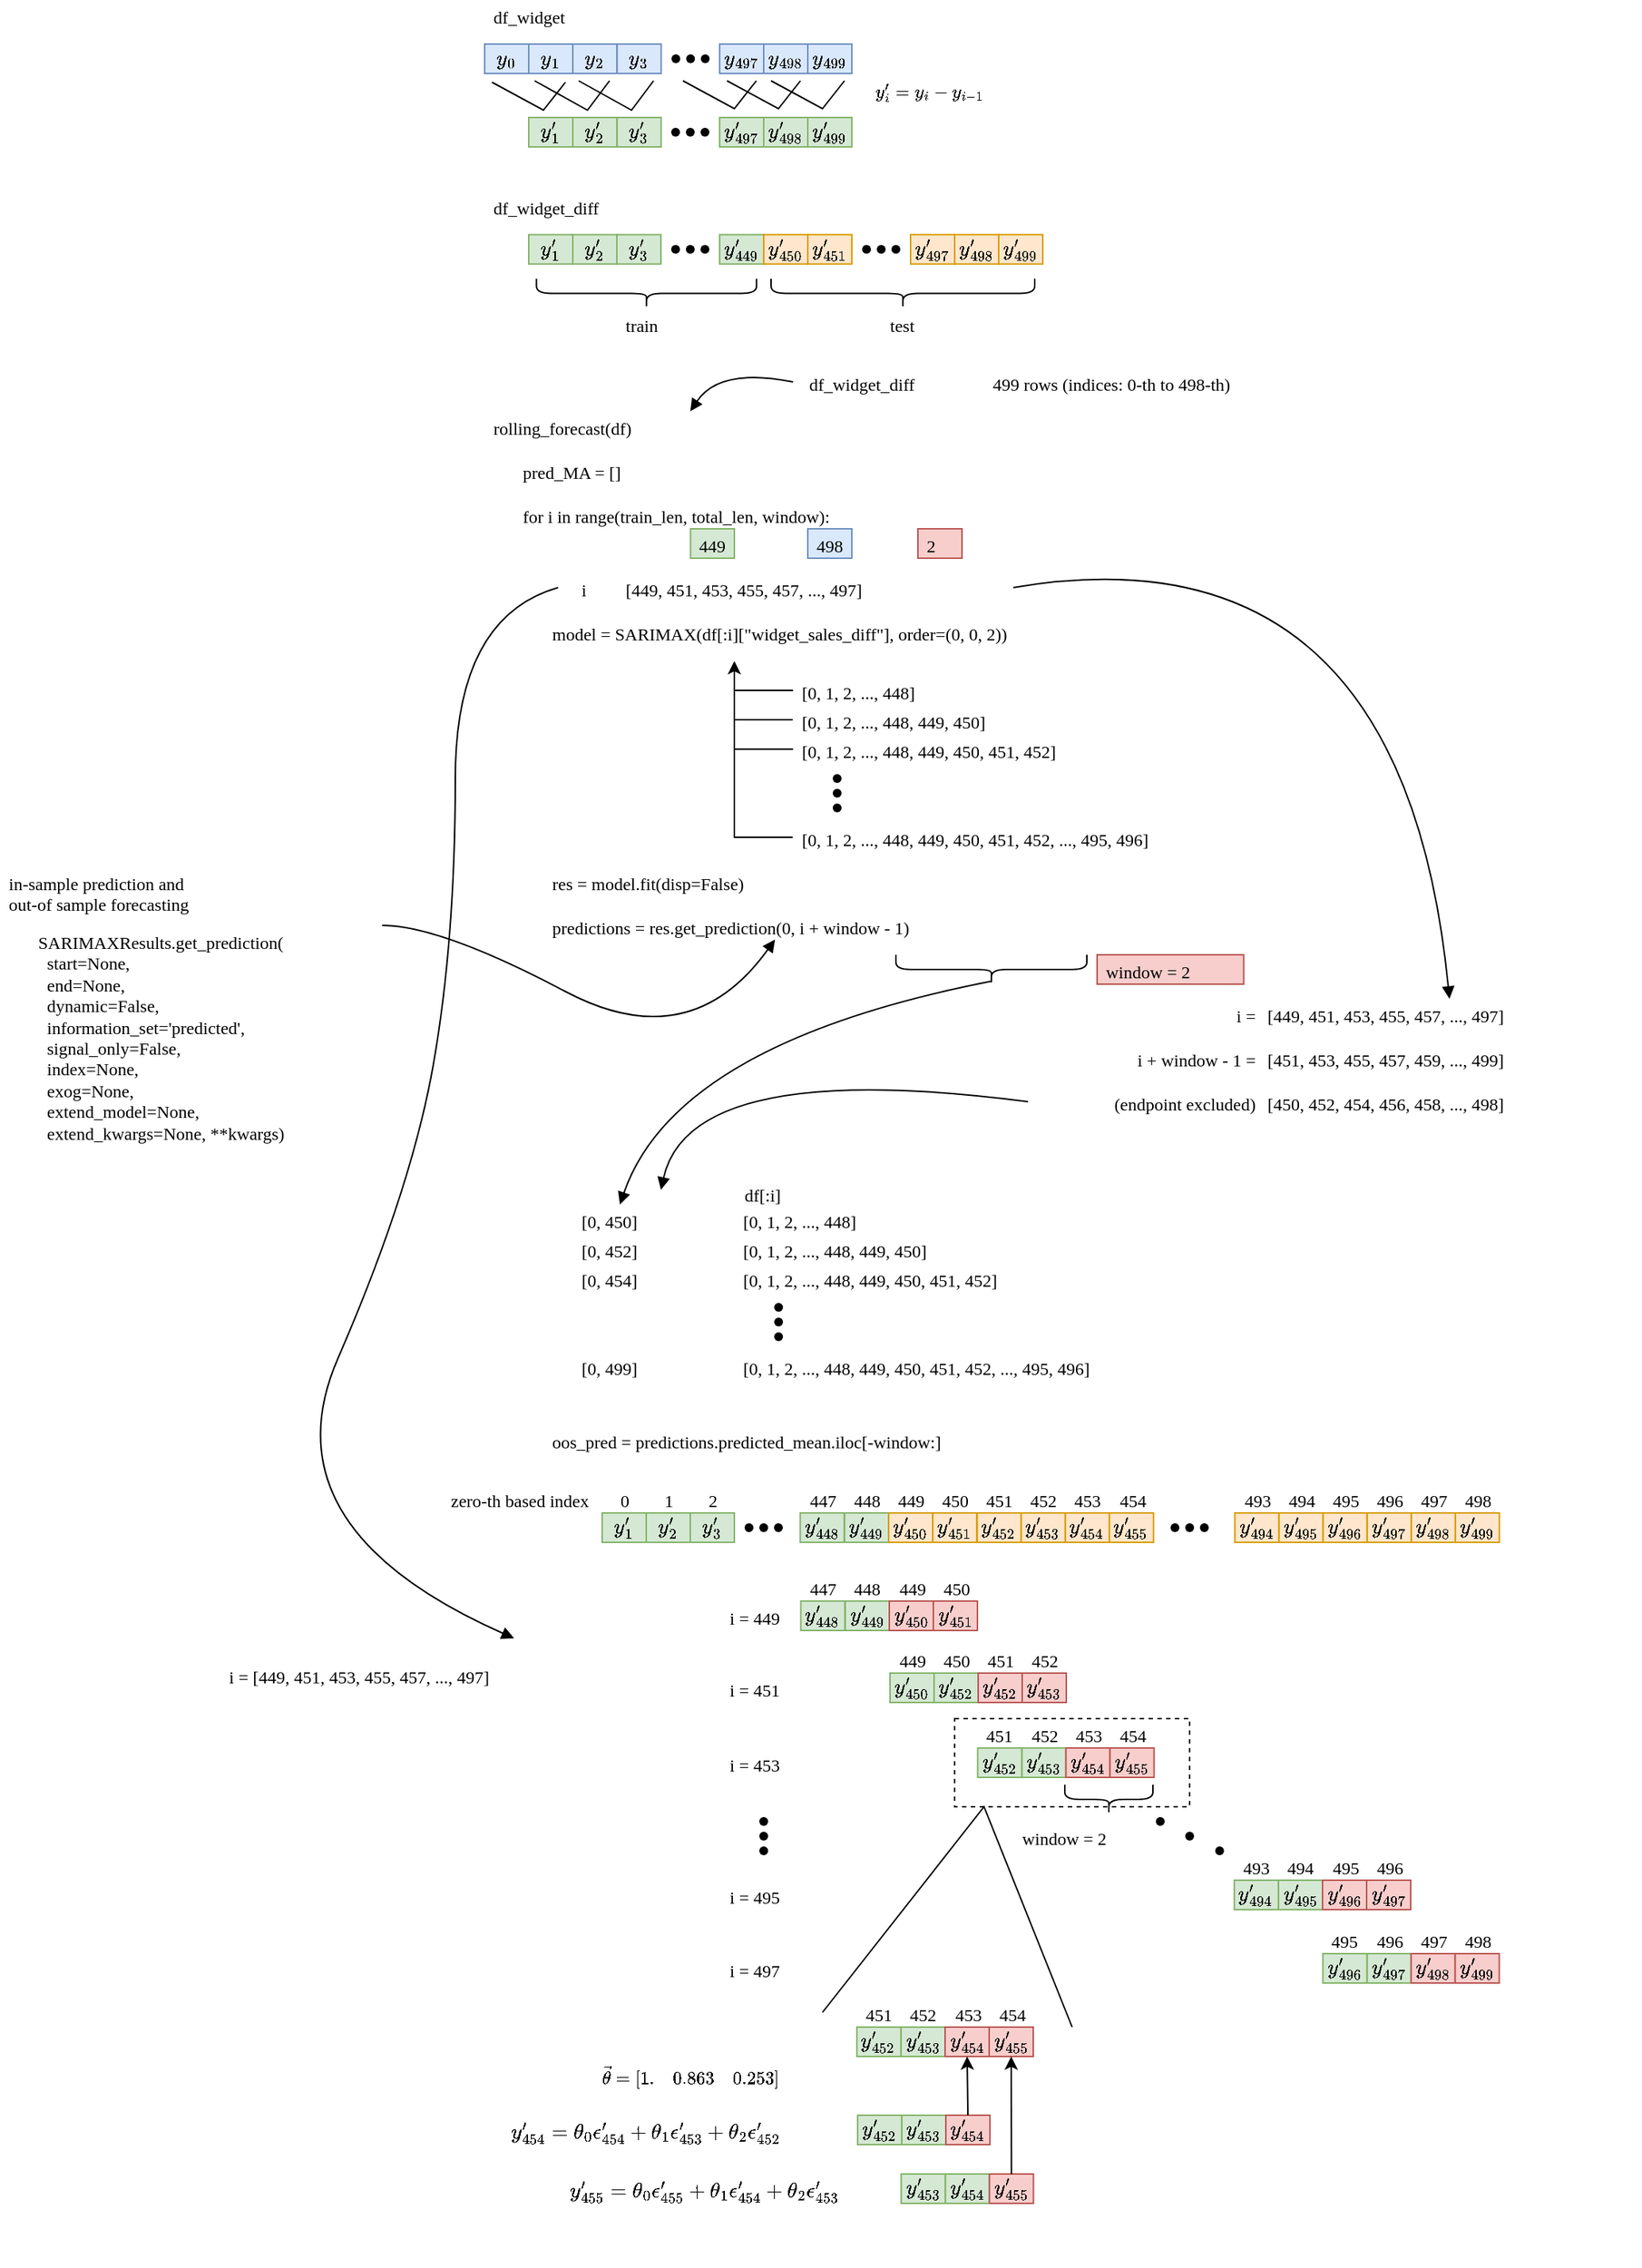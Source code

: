 <mxfile version="24.7.17">
  <diagram name="Page-1" id="gGFluzdm01MkkDhxUG0z">
    <mxGraphModel dx="1542" dy="420" grid="1" gridSize="10" guides="1" tooltips="1" connect="1" arrows="1" fold="1" page="1" pageScale="1" pageWidth="827" pageHeight="1169" math="1" shadow="0">
      <root>
        <mxCell id="0" />
        <mxCell id="1" parent="0" />
        <mxCell id="9Q2h810ez7nCe8UWZcNo-1" value="&lt;font face=&quot;Roboto Mono&quot;&gt;rolling_forecast(df)&lt;/font&gt;" style="text;html=1;align=left;verticalAlign=top;rounded=0;spacing=0;spacingLeft=6;" parent="1" vertex="1">
          <mxGeometry x="40" y="290" width="140" height="20" as="geometry" />
        </mxCell>
        <mxCell id="9Q2h810ez7nCe8UWZcNo-2" value="\(y_{499}\)" style="rounded=0;whiteSpace=wrap;html=1;fillColor=#dae8fc;strokeColor=#6c8ebf;" parent="1" vertex="1">
          <mxGeometry x="260" y="40" width="30" height="20" as="geometry" />
        </mxCell>
        <mxCell id="9Q2h810ez7nCe8UWZcNo-3" value="\(y_{0}\)" style="rounded=0;whiteSpace=wrap;html=1;fillColor=#dae8fc;strokeColor=#6c8ebf;" parent="1" vertex="1">
          <mxGeometry x="40" y="40" width="30" height="20" as="geometry" />
        </mxCell>
        <mxCell id="9Q2h810ez7nCe8UWZcNo-4" value="\(y_{1}\)" style="rounded=0;whiteSpace=wrap;html=1;fillColor=#dae8fc;strokeColor=#6c8ebf;" parent="1" vertex="1">
          <mxGeometry x="70" y="40" width="30" height="20" as="geometry" />
        </mxCell>
        <mxCell id="9Q2h810ez7nCe8UWZcNo-5" value="\(y_{2}\)" style="rounded=0;whiteSpace=wrap;html=1;fillColor=#dae8fc;strokeColor=#6c8ebf;" parent="1" vertex="1">
          <mxGeometry x="100" y="40" width="30" height="20" as="geometry" />
        </mxCell>
        <mxCell id="9Q2h810ez7nCe8UWZcNo-6" value="\(y_{498}\)" style="rounded=0;whiteSpace=wrap;html=1;fillColor=#dae8fc;strokeColor=#6c8ebf;" parent="1" vertex="1">
          <mxGeometry x="230" y="40" width="30" height="20" as="geometry" />
        </mxCell>
        <mxCell id="9Q2h810ez7nCe8UWZcNo-7" value="\(y_{497}\)" style="rounded=0;whiteSpace=wrap;html=1;fillColor=#dae8fc;strokeColor=#6c8ebf;" parent="1" vertex="1">
          <mxGeometry x="200" y="40" width="30" height="20" as="geometry" />
        </mxCell>
        <mxCell id="9Q2h810ez7nCe8UWZcNo-8" value="" style="shape=waypoint;sketch=0;fillStyle=solid;size=6;pointerEvents=1;points=[];fillColor=none;resizable=0;rotatable=0;perimeter=centerPerimeter;snapToPoint=1;" parent="1" vertex="1">
          <mxGeometry x="160.18" y="40" width="20" height="20" as="geometry" />
        </mxCell>
        <mxCell id="9Q2h810ez7nCe8UWZcNo-9" value="" style="shape=waypoint;sketch=0;fillStyle=solid;size=6;pointerEvents=1;points=[];fillColor=none;resizable=0;rotatable=0;perimeter=centerPerimeter;snapToPoint=1;" parent="1" vertex="1">
          <mxGeometry x="170.18" y="40" width="20" height="20" as="geometry" />
        </mxCell>
        <mxCell id="9Q2h810ez7nCe8UWZcNo-10" value="" style="shape=waypoint;sketch=0;fillStyle=solid;size=6;pointerEvents=1;points=[];fillColor=none;resizable=0;rotatable=0;perimeter=centerPerimeter;snapToPoint=1;" parent="1" vertex="1">
          <mxGeometry x="180.18" y="40" width="20" height="20" as="geometry" />
        </mxCell>
        <mxCell id="9Q2h810ez7nCe8UWZcNo-13" value="&lt;font face=&quot;Roboto Mono&quot;&gt;df_widget&lt;/font&gt;" style="text;align=left;verticalAlign=top;rounded=0;spacing=0;spacingLeft=6;html=1;" parent="1" vertex="1">
          <mxGeometry x="40" y="10" width="80" height="20" as="geometry" />
        </mxCell>
        <mxCell id="9Q2h810ez7nCe8UWZcNo-14" value="&lt;font face=&quot;Roboto Mono&quot;&gt;df_widget_diff&lt;/font&gt;" style="text;html=1;align=left;verticalAlign=top;rounded=0;spacing=0;spacingLeft=6;" parent="1" vertex="1">
          <mxGeometry x="40" y="140" width="110" height="20" as="geometry" />
        </mxCell>
        <mxCell id="9Q2h810ez7nCe8UWZcNo-15" value="&lt;font face=&quot;Roboto Mono&quot;&gt;\(y_i&#39; = y_i - y_{i-1}\)&lt;/font&gt;" style="text;html=1;align=left;verticalAlign=top;rounded=0;spacing=0;spacingLeft=6;" parent="1" vertex="1">
          <mxGeometry x="300" y="60" width="100" height="30" as="geometry" />
        </mxCell>
        <mxCell id="9Q2h810ez7nCe8UWZcNo-20" value="" style="endArrow=none;html=1;rounded=0;" parent="1" edge="1">
          <mxGeometry width="50" height="50" relative="1" as="geometry">
            <mxPoint x="45" y="66" as="sourcePoint" />
            <mxPoint x="95" y="66" as="targetPoint" />
            <Array as="points">
              <mxPoint x="80" y="85" />
            </Array>
          </mxGeometry>
        </mxCell>
        <mxCell id="9Q2h810ez7nCe8UWZcNo-21" value="" style="endArrow=none;html=1;rounded=0;" parent="1" edge="1">
          <mxGeometry width="50" height="50" relative="1" as="geometry">
            <mxPoint x="74" y="65" as="sourcePoint" />
            <mxPoint x="125" y="65" as="targetPoint" />
            <Array as="points">
              <mxPoint x="110" y="85" />
            </Array>
          </mxGeometry>
        </mxCell>
        <mxCell id="9Q2h810ez7nCe8UWZcNo-22" value="\(y_{1}&#39;\)" style="rounded=0;whiteSpace=wrap;html=1;fillColor=#d5e8d4;strokeColor=#82b366;" parent="1" vertex="1">
          <mxGeometry x="70" y="90" width="30" height="20" as="geometry" />
        </mxCell>
        <mxCell id="9Q2h810ez7nCe8UWZcNo-23" value="\(y_{2}&#39;\)" style="rounded=0;whiteSpace=wrap;html=1;fillColor=#d5e8d4;strokeColor=#82b366;" parent="1" vertex="1">
          <mxGeometry x="100" y="90" width="30" height="20" as="geometry" />
        </mxCell>
        <mxCell id="9Q2h810ez7nCe8UWZcNo-29" value="\(y_{499}&#39;\)" style="rounded=0;whiteSpace=wrap;html=1;fillColor=#d5e8d4;strokeColor=#82b366;" parent="1" vertex="1">
          <mxGeometry x="260" y="90" width="30" height="20" as="geometry" />
        </mxCell>
        <mxCell id="9Q2h810ez7nCe8UWZcNo-30" value="\(y_{498}&#39;\)" style="rounded=0;whiteSpace=wrap;html=1;fillColor=#d5e8d4;strokeColor=#82b366;" parent="1" vertex="1">
          <mxGeometry x="230" y="90" width="30" height="20" as="geometry" />
        </mxCell>
        <mxCell id="9Q2h810ez7nCe8UWZcNo-31" value="\(y_{497}&#39;\)" style="rounded=0;whiteSpace=wrap;html=1;fillColor=#d5e8d4;strokeColor=#82b366;" parent="1" vertex="1">
          <mxGeometry x="200" y="90" width="30" height="20" as="geometry" />
        </mxCell>
        <mxCell id="9Q2h810ez7nCe8UWZcNo-32" value="" style="shape=waypoint;sketch=0;fillStyle=solid;size=6;pointerEvents=1;points=[];fillColor=none;resizable=0;rotatable=0;perimeter=centerPerimeter;snapToPoint=1;" parent="1" vertex="1">
          <mxGeometry x="160" y="90" width="20" height="20" as="geometry" />
        </mxCell>
        <mxCell id="9Q2h810ez7nCe8UWZcNo-33" value="" style="shape=waypoint;sketch=0;fillStyle=solid;size=6;pointerEvents=1;points=[];fillColor=none;resizable=0;rotatable=0;perimeter=centerPerimeter;snapToPoint=1;" parent="1" vertex="1">
          <mxGeometry x="170" y="90" width="20" height="20" as="geometry" />
        </mxCell>
        <mxCell id="9Q2h810ez7nCe8UWZcNo-34" value="" style="shape=waypoint;sketch=0;fillStyle=solid;size=6;pointerEvents=1;points=[];fillColor=none;resizable=0;rotatable=0;perimeter=centerPerimeter;snapToPoint=1;" parent="1" vertex="1">
          <mxGeometry x="180" y="90" width="20" height="20" as="geometry" />
        </mxCell>
        <mxCell id="9Q2h810ez7nCe8UWZcNo-43" value="\(y_{1}&#39;\)" style="rounded=0;whiteSpace=wrap;html=1;fillColor=#d5e8d4;strokeColor=#82b366;" parent="1" vertex="1">
          <mxGeometry x="70" y="169.75" width="30" height="20" as="geometry" />
        </mxCell>
        <mxCell id="9Q2h810ez7nCe8UWZcNo-44" value="\(y_{2}&#39;\)" style="rounded=0;whiteSpace=wrap;html=1;fillColor=#d5e8d4;strokeColor=#82b366;" parent="1" vertex="1">
          <mxGeometry x="100" y="169.75" width="30" height="20" as="geometry" />
        </mxCell>
        <mxCell id="9Q2h810ez7nCe8UWZcNo-48" value="" style="shape=waypoint;sketch=0;fillStyle=solid;size=6;pointerEvents=1;points=[];fillColor=none;resizable=0;rotatable=0;perimeter=centerPerimeter;snapToPoint=1;" parent="1" vertex="1">
          <mxGeometry x="160" y="169.75" width="20" height="20" as="geometry" />
        </mxCell>
        <mxCell id="9Q2h810ez7nCe8UWZcNo-49" value="" style="shape=waypoint;sketch=0;fillStyle=solid;size=6;pointerEvents=1;points=[];fillColor=none;resizable=0;rotatable=0;perimeter=centerPerimeter;snapToPoint=1;" parent="1" vertex="1">
          <mxGeometry x="170" y="169.75" width="20" height="20" as="geometry" />
        </mxCell>
        <mxCell id="9Q2h810ez7nCe8UWZcNo-50" value="" style="shape=waypoint;sketch=0;fillStyle=solid;size=6;pointerEvents=1;points=[];fillColor=none;resizable=0;rotatable=0;perimeter=centerPerimeter;snapToPoint=1;" parent="1" vertex="1">
          <mxGeometry x="180" y="169.75" width="20" height="20" as="geometry" />
        </mxCell>
        <mxCell id="9Q2h810ez7nCe8UWZcNo-51" value="\(y_{3}&#39;\)" style="rounded=0;whiteSpace=wrap;html=1;fillColor=#d5e8d4;strokeColor=#82b366;" parent="1" vertex="1">
          <mxGeometry x="130" y="169.75" width="30" height="20" as="geometry" />
        </mxCell>
        <mxCell id="9Q2h810ez7nCe8UWZcNo-52" value="\(y_{449}&#39;\)" style="rounded=0;whiteSpace=wrap;html=1;fillColor=#d5e8d4;strokeColor=#82b366;" parent="1" vertex="1">
          <mxGeometry x="200" y="169.75" width="30" height="20" as="geometry" />
        </mxCell>
        <mxCell id="9Q2h810ez7nCe8UWZcNo-53" value="\(y_{450}&#39;\)" style="rounded=0;whiteSpace=wrap;html=1;fillColor=#ffe6cc;strokeColor=#d79b00;" parent="1" vertex="1">
          <mxGeometry x="230" y="169.75" width="30" height="20" as="geometry" />
        </mxCell>
        <mxCell id="9Q2h810ez7nCe8UWZcNo-55" value="\(y_{451}&#39;\)" style="rounded=0;whiteSpace=wrap;html=1;fillColor=#ffe6cc;strokeColor=#d79b00;" parent="1" vertex="1">
          <mxGeometry x="260" y="169.75" width="30" height="20" as="geometry" />
        </mxCell>
        <mxCell id="9Q2h810ez7nCe8UWZcNo-56" value="" style="shape=waypoint;sketch=0;fillStyle=solid;size=6;pointerEvents=1;points=[];fillColor=none;resizable=0;rotatable=0;perimeter=centerPerimeter;snapToPoint=1;" parent="1" vertex="1">
          <mxGeometry x="290" y="169.75" width="20" height="20" as="geometry" />
        </mxCell>
        <mxCell id="9Q2h810ez7nCe8UWZcNo-57" value="" style="shape=waypoint;sketch=0;fillStyle=solid;size=6;pointerEvents=1;points=[];fillColor=none;resizable=0;rotatable=0;perimeter=centerPerimeter;snapToPoint=1;" parent="1" vertex="1">
          <mxGeometry x="300" y="169.75" width="20" height="20" as="geometry" />
        </mxCell>
        <mxCell id="9Q2h810ez7nCe8UWZcNo-58" value="" style="shape=waypoint;sketch=0;fillStyle=solid;size=6;pointerEvents=1;points=[];fillColor=none;resizable=0;rotatable=0;perimeter=centerPerimeter;snapToPoint=1;" parent="1" vertex="1">
          <mxGeometry x="310" y="169.75" width="20" height="20" as="geometry" />
        </mxCell>
        <mxCell id="9Q2h810ez7nCe8UWZcNo-60" value="\(y_{499}&#39;\)" style="rounded=0;whiteSpace=wrap;html=1;fillColor=#ffe6cc;strokeColor=#d79b00;" parent="1" vertex="1">
          <mxGeometry x="390" y="169.75" width="30" height="20" as="geometry" />
        </mxCell>
        <mxCell id="9Q2h810ez7nCe8UWZcNo-61" value="\(y_{498}&#39;\)" style="rounded=0;whiteSpace=wrap;html=1;fillColor=#ffe6cc;strokeColor=#d79b00;" parent="1" vertex="1">
          <mxGeometry x="360" y="169.75" width="30" height="20" as="geometry" />
        </mxCell>
        <mxCell id="9Q2h810ez7nCe8UWZcNo-62" value="\(y_{497}&#39;\)" style="rounded=0;whiteSpace=wrap;html=1;fillColor=#ffe6cc;strokeColor=#d79b00;" parent="1" vertex="1">
          <mxGeometry x="330" y="169.75" width="30" height="20" as="geometry" />
        </mxCell>
        <mxCell id="9Q2h810ez7nCe8UWZcNo-63" value="" style="shape=curlyBracket;whiteSpace=wrap;html=1;rounded=1;flipH=1;labelPosition=right;verticalLabelPosition=middle;align=left;verticalAlign=middle;rotation=90;" parent="1" vertex="1">
          <mxGeometry x="140.18" y="134.81" width="20" height="149.87" as="geometry" />
        </mxCell>
        <mxCell id="9Q2h810ez7nCe8UWZcNo-64" value="" style="shape=curlyBracket;whiteSpace=wrap;html=1;rounded=1;flipH=1;labelPosition=right;verticalLabelPosition=middle;align=left;verticalAlign=middle;rotation=90;" parent="1" vertex="1">
          <mxGeometry x="314.75" y="120" width="20" height="179.5" as="geometry" />
        </mxCell>
        <mxCell id="9Q2h810ez7nCe8UWZcNo-83" value="" style="endArrow=none;html=1;rounded=0;" parent="1" edge="1">
          <mxGeometry width="50" height="50" relative="1" as="geometry">
            <mxPoint x="175" y="65" as="sourcePoint" />
            <mxPoint x="225" y="65" as="targetPoint" />
            <Array as="points">
              <mxPoint x="210" y="84" />
            </Array>
          </mxGeometry>
        </mxCell>
        <mxCell id="9Q2h810ez7nCe8UWZcNo-84" value="" style="endArrow=none;html=1;rounded=0;" parent="1" edge="1">
          <mxGeometry width="50" height="50" relative="1" as="geometry">
            <mxPoint x="205" y="65" as="sourcePoint" />
            <mxPoint x="255" y="65" as="targetPoint" />
            <Array as="points">
              <mxPoint x="240" y="84" />
            </Array>
          </mxGeometry>
        </mxCell>
        <mxCell id="9Q2h810ez7nCe8UWZcNo-85" value="" style="endArrow=none;html=1;rounded=0;" parent="1" edge="1">
          <mxGeometry width="50" height="50" relative="1" as="geometry">
            <mxPoint x="235" y="65" as="sourcePoint" />
            <mxPoint x="285" y="65" as="targetPoint" />
            <Array as="points">
              <mxPoint x="270" y="84" />
            </Array>
          </mxGeometry>
        </mxCell>
        <mxCell id="9Q2h810ez7nCe8UWZcNo-92" value="\(y_{3}&#39;\)" style="rounded=0;whiteSpace=wrap;html=1;fillColor=#d5e8d4;strokeColor=#82b366;" parent="1" vertex="1">
          <mxGeometry x="130.18" y="90" width="30" height="20" as="geometry" />
        </mxCell>
        <mxCell id="9Q2h810ez7nCe8UWZcNo-93" value="\(y_{3}\)" style="rounded=0;whiteSpace=wrap;html=1;fillColor=#dae8fc;strokeColor=#6c8ebf;" parent="1" vertex="1">
          <mxGeometry x="130.18" y="40" width="30" height="20" as="geometry" />
        </mxCell>
        <mxCell id="9Q2h810ez7nCe8UWZcNo-94" value="" style="endArrow=none;html=1;rounded=0;" parent="1" edge="1">
          <mxGeometry width="50" height="50" relative="1" as="geometry">
            <mxPoint x="104" y="65" as="sourcePoint" />
            <mxPoint x="155" y="65" as="targetPoint" />
            <Array as="points">
              <mxPoint x="140" y="85" />
            </Array>
          </mxGeometry>
        </mxCell>
        <mxCell id="9Q2h810ez7nCe8UWZcNo-95" value="&lt;font face=&quot;Roboto Mono&quot;&gt;train&lt;/font&gt;" style="text;html=1;align=left;verticalAlign=top;rounded=0;spacing=0;spacingLeft=6;" parent="1" vertex="1">
          <mxGeometry x="130.18" y="220" width="50" height="20" as="geometry" />
        </mxCell>
        <mxCell id="9Q2h810ez7nCe8UWZcNo-96" value="&lt;font face=&quot;Roboto Mono&quot;&gt;test&lt;/font&gt;" style="text;html=1;align=left;verticalAlign=top;rounded=0;spacing=0;spacingLeft=6;" parent="1" vertex="1">
          <mxGeometry x="310" y="220" width="40" height="20" as="geometry" />
        </mxCell>
        <mxCell id="9Q2h810ez7nCe8UWZcNo-97" value="&lt;font face=&quot;Roboto Mono&quot;&gt;for i in range(train_len, total_len, window):&lt;/font&gt;" style="text;html=1;align=left;verticalAlign=top;rounded=0;spacing=0;spacingLeft=6;" parent="1" vertex="1">
          <mxGeometry x="60" y="350" width="330" height="20" as="geometry" />
        </mxCell>
        <mxCell id="9Q2h810ez7nCe8UWZcNo-98" value="&lt;font face=&quot;Roboto Mono&quot;&gt;pred_MA = []&lt;/font&gt;" style="text;html=1;align=left;verticalAlign=top;rounded=0;spacing=0;spacingLeft=6;" parent="1" vertex="1">
          <mxGeometry x="60.18" y="320" width="99.82" height="20" as="geometry" />
        </mxCell>
        <mxCell id="9Q2h810ez7nCe8UWZcNo-99" value="&lt;font face=&quot;Roboto Mono&quot;&gt;449&lt;/font&gt;" style="text;html=1;align=left;verticalAlign=top;rounded=0;spacing=0;spacingLeft=6;fillColor=#d5e8d4;strokeColor=#82b366;" parent="1" vertex="1">
          <mxGeometry x="180.18" y="370" width="29.82" height="20" as="geometry" />
        </mxCell>
        <mxCell id="9Q2h810ez7nCe8UWZcNo-100" value="&lt;font face=&quot;Roboto Mono&quot;&gt;498&lt;/font&gt;" style="text;html=1;align=left;verticalAlign=top;rounded=0;spacing=0;spacingLeft=6;fillColor=#dae8fc;strokeColor=#6c8ebf;" parent="1" vertex="1">
          <mxGeometry x="260" y="370" width="30" height="20" as="geometry" />
        </mxCell>
        <mxCell id="9Q2h810ez7nCe8UWZcNo-101" value="&lt;font face=&quot;Roboto Mono&quot;&gt;2&lt;/font&gt;" style="text;html=1;align=left;verticalAlign=top;rounded=0;spacing=0;spacingLeft=6;fillColor=#f8cecc;strokeColor=#b85450;" parent="1" vertex="1">
          <mxGeometry x="335" y="370" width="30" height="20" as="geometry" />
        </mxCell>
        <mxCell id="9Q2h810ez7nCe8UWZcNo-102" value="&lt;font face=&quot;Roboto Mono&quot;&gt;i&lt;/font&gt;" style="text;html=1;align=left;verticalAlign=top;rounded=0;spacing=0;spacingLeft=6;" parent="1" vertex="1">
          <mxGeometry x="100" y="400" width="29.82" height="20" as="geometry" />
        </mxCell>
        <mxCell id="9Q2h810ez7nCe8UWZcNo-103" value="&lt;font face=&quot;Roboto Mono&quot;&gt;[449, 451, 453, 455, 457, ..., 497]&lt;/font&gt;" style="text;html=1;align=left;verticalAlign=top;rounded=0;spacing=0;spacingLeft=6;" parent="1" vertex="1">
          <mxGeometry x="129.82" y="400" width="260.18" height="20" as="geometry" />
        </mxCell>
        <mxCell id="9Q2h810ez7nCe8UWZcNo-104" value="&lt;font face=&quot;Roboto Mono&quot;&gt;model = SARIMAX(df[:i][&quot;widget_sales_diff&quot;], order=(0, 0, 2))&lt;/font&gt;" style="text;html=1;align=left;verticalAlign=top;rounded=0;spacing=0;spacingLeft=6;" parent="1" vertex="1">
          <mxGeometry x="80" y="430" width="450" height="20" as="geometry" />
        </mxCell>
        <mxCell id="9Q2h810ez7nCe8UWZcNo-105" value="&lt;font face=&quot;Roboto Mono&quot;&gt;[0, 1, 2, ..., 448]&lt;/font&gt;" style="text;html=1;align=left;verticalAlign=top;rounded=0;spacing=0;spacingLeft=6;" parent="1" vertex="1">
          <mxGeometry x="250" y="470" width="150" height="20" as="geometry" />
        </mxCell>
        <mxCell id="9Q2h810ez7nCe8UWZcNo-106" value="&lt;font face=&quot;Roboto Mono&quot;&gt;[0, 1, 2, ..., 448, 449, 450]&lt;/font&gt;" style="text;html=1;align=left;verticalAlign=top;rounded=0;spacing=0;spacingLeft=6;" parent="1" vertex="1">
          <mxGeometry x="249.75" y="490" width="220.25" height="20" as="geometry" />
        </mxCell>
        <mxCell id="9Q2h810ez7nCe8UWZcNo-107" value="&lt;font face=&quot;Roboto Mono&quot;&gt;[0, 1, 2, ..., 448, 449, 450, 451, 452]&lt;/font&gt;" style="text;html=1;align=left;verticalAlign=top;rounded=0;spacing=0;spacingLeft=6;" parent="1" vertex="1">
          <mxGeometry x="249.75" y="510" width="300.25" height="20" as="geometry" />
        </mxCell>
        <mxCell id="9Q2h810ez7nCe8UWZcNo-108" value="&lt;font face=&quot;Roboto Mono&quot;&gt;[0, 1, 2, ..., 448, 449, 450, 451, 452, ..., 495, 496]&lt;/font&gt;" style="text;html=1;align=left;verticalAlign=top;rounded=0;spacing=0;spacingLeft=6;" parent="1" vertex="1">
          <mxGeometry x="249.75" y="570" width="370.25" height="20" as="geometry" />
        </mxCell>
        <mxCell id="9Q2h810ez7nCe8UWZcNo-110" value="" style="shape=waypoint;sketch=0;fillStyle=solid;size=6;pointerEvents=1;points=[];fillColor=none;resizable=0;rotatable=0;perimeter=centerPerimeter;snapToPoint=1;" parent="1" vertex="1">
          <mxGeometry x="270" y="540" width="20" height="20" as="geometry" />
        </mxCell>
        <mxCell id="9Q2h810ez7nCe8UWZcNo-111" value="" style="shape=waypoint;sketch=0;fillStyle=solid;size=6;pointerEvents=1;points=[];fillColor=none;resizable=0;rotatable=0;perimeter=centerPerimeter;snapToPoint=1;" parent="1" vertex="1">
          <mxGeometry x="270" y="550" width="20" height="20" as="geometry" />
        </mxCell>
        <mxCell id="9Q2h810ez7nCe8UWZcNo-112" value="" style="shape=waypoint;sketch=0;fillStyle=solid;size=6;pointerEvents=1;points=[];fillColor=none;resizable=0;rotatable=0;perimeter=centerPerimeter;snapToPoint=1;" parent="1" vertex="1">
          <mxGeometry x="270" y="530" width="20" height="20" as="geometry" />
        </mxCell>
        <mxCell id="9Q2h810ez7nCe8UWZcNo-113" value="" style="endArrow=classic;html=1;rounded=0;exitX=0;exitY=0.5;exitDx=0;exitDy=0;" parent="1" source="9Q2h810ez7nCe8UWZcNo-105" edge="1">
          <mxGeometry width="50" height="50" relative="1" as="geometry">
            <mxPoint x="260" y="540" as="sourcePoint" />
            <mxPoint x="210" y="460" as="targetPoint" />
            <Array as="points">
              <mxPoint x="210" y="480" />
            </Array>
          </mxGeometry>
        </mxCell>
        <mxCell id="9Q2h810ez7nCe8UWZcNo-115" value="" style="endArrow=none;html=1;rounded=0;entryX=0;entryY=0.5;entryDx=0;entryDy=0;" parent="1" target="9Q2h810ez7nCe8UWZcNo-106" edge="1">
          <mxGeometry width="50" height="50" relative="1" as="geometry">
            <mxPoint x="210" y="480" as="sourcePoint" />
            <mxPoint x="280" y="500" as="targetPoint" />
            <Array as="points">
              <mxPoint x="210" y="500" />
            </Array>
          </mxGeometry>
        </mxCell>
        <mxCell id="9Q2h810ez7nCe8UWZcNo-116" value="" style="endArrow=none;html=1;rounded=0;entryX=0;entryY=0.5;entryDx=0;entryDy=0;" parent="1" edge="1">
          <mxGeometry width="50" height="50" relative="1" as="geometry">
            <mxPoint x="210" y="500" as="sourcePoint" />
            <mxPoint x="250" y="520" as="targetPoint" />
            <Array as="points">
              <mxPoint x="210" y="520" />
            </Array>
          </mxGeometry>
        </mxCell>
        <mxCell id="9Q2h810ez7nCe8UWZcNo-118" value="" style="endArrow=none;html=1;rounded=0;entryX=0;entryY=0.5;entryDx=0;entryDy=0;" parent="1" target="9Q2h810ez7nCe8UWZcNo-108" edge="1">
          <mxGeometry width="50" height="50" relative="1" as="geometry">
            <mxPoint x="210" y="520" as="sourcePoint" />
            <mxPoint x="250" y="540" as="targetPoint" />
            <Array as="points">
              <mxPoint x="210" y="580" />
            </Array>
          </mxGeometry>
        </mxCell>
        <mxCell id="9Q2h810ez7nCe8UWZcNo-119" value="&lt;font face=&quot;Roboto Mono&quot;&gt;res = model.fit(disp=False)&lt;/font&gt;" style="text;html=1;align=left;verticalAlign=top;rounded=0;spacing=0;spacingLeft=6;" parent="1" vertex="1">
          <mxGeometry x="80" y="600" width="210" height="20" as="geometry" />
        </mxCell>
        <mxCell id="9Q2h810ez7nCe8UWZcNo-120" value="&lt;font face=&quot;Roboto Mono&quot;&gt;predictions = res.get_prediction(0, i + window - 1)&lt;/font&gt;" style="text;html=1;align=left;verticalAlign=top;rounded=0;spacing=0;spacingLeft=6;" parent="1" vertex="1">
          <mxGeometry x="80" y="630" width="380" height="20" as="geometry" />
        </mxCell>
        <mxCell id="9Q2h810ez7nCe8UWZcNo-123" value="&lt;font face=&quot;Roboto Mono&quot;&gt;i + window - 1 =&amp;nbsp;&lt;/font&gt;" style="text;html=1;align=right;verticalAlign=top;rounded=0;spacing=0;spacingLeft=6;" parent="1" vertex="1">
          <mxGeometry x="440" y="720" width="127" height="20" as="geometry" />
        </mxCell>
        <mxCell id="9Q2h810ez7nCe8UWZcNo-124" value="&lt;font face=&quot;Roboto Mono&quot;&gt;[451, 453, 455, 457, 459, ..., 499]&lt;/font&gt;" style="text;html=1;align=left;verticalAlign=top;rounded=0;spacing=0;spacingLeft=6;" parent="1" vertex="1">
          <mxGeometry x="566.82" y="720" width="260.18" height="20" as="geometry" />
        </mxCell>
        <mxCell id="9Q2h810ez7nCe8UWZcNo-125" value="&lt;font face=&quot;Roboto Mono&quot;&gt;i =&amp;nbsp;&lt;/font&gt;" style="text;html=1;align=right;verticalAlign=top;rounded=0;spacing=0;spacingLeft=6;" parent="1" vertex="1">
          <mxGeometry x="537.18" y="690" width="29.82" height="20" as="geometry" />
        </mxCell>
        <mxCell id="9Q2h810ez7nCe8UWZcNo-126" value="&lt;font face=&quot;Roboto Mono&quot;&gt;[449, 451, 453, 455, 457, ..., 497]&lt;/font&gt;" style="text;html=1;align=left;verticalAlign=top;rounded=0;spacing=0;spacingLeft=6;" parent="1" vertex="1">
          <mxGeometry x="566.82" y="690" width="260.18" height="20" as="geometry" />
        </mxCell>
        <mxCell id="9Q2h810ez7nCe8UWZcNo-127" value="&lt;font face=&quot;Roboto Mono&quot;&gt;window = 2&lt;/font&gt;" style="text;html=1;align=left;verticalAlign=top;rounded=0;spacing=0;spacingLeft=6;fillColor=#f8cecc;strokeColor=#b85450;" parent="1" vertex="1">
          <mxGeometry x="457" y="660" width="99.82" height="20" as="geometry" />
        </mxCell>
        <mxCell id="Jhm0tjj5Ij8ys8209GZf-1" value="" style="endArrow=block;html=1;rounded=0;endFill=1;entryX=1;entryY=0;entryDx=0;entryDy=0;curved=1;" parent="1" target="9Q2h810ez7nCe8UWZcNo-1" edge="1">
          <mxGeometry width="50" height="50" relative="1" as="geometry">
            <mxPoint x="250" y="270" as="sourcePoint" />
            <mxPoint x="410" y="260" as="targetPoint" />
            <Array as="points">
              <mxPoint x="200" y="260" />
            </Array>
          </mxGeometry>
        </mxCell>
        <mxCell id="Jhm0tjj5Ij8ys8209GZf-4" value="&lt;font face=&quot;Roboto Mono&quot;&gt;df_widget_diff&lt;/font&gt;" style="text;html=1;align=left;verticalAlign=top;rounded=0;spacing=0;spacingLeft=6;" parent="1" vertex="1">
          <mxGeometry x="255" y="260" width="110" height="20" as="geometry" />
        </mxCell>
        <mxCell id="Jhm0tjj5Ij8ys8209GZf-5" value="&lt;font face=&quot;Roboto Mono&quot;&gt;499 rows (indices: 0-th to 498-th)&lt;/font&gt;" style="text;html=1;align=left;verticalAlign=top;rounded=0;spacing=0;spacingLeft=6;" parent="1" vertex="1">
          <mxGeometry x="379.88" y="260" width="260.12" height="20" as="geometry" />
        </mxCell>
        <mxCell id="W89thywhKlXl5NZcDlXg-1" value="&lt;font face=&quot;Roboto Mono&quot;&gt;SARIMAXResults.get_prediction(&lt;/font&gt;&lt;div&gt;&lt;font face=&quot;Roboto Mono&quot;&gt;&amp;nbsp; start=None,&amp;nbsp;&lt;/font&gt;&lt;/div&gt;&lt;div&gt;&lt;font face=&quot;Roboto Mono&quot;&gt;&amp;nbsp; end=None,&amp;nbsp;&lt;/font&gt;&lt;/div&gt;&lt;div&gt;&lt;font face=&quot;Roboto Mono&quot;&gt;&amp;nbsp; dynamic=False,&amp;nbsp;&lt;/font&gt;&lt;/div&gt;&lt;div&gt;&lt;font face=&quot;Roboto Mono&quot;&gt;&amp;nbsp; information_set=&#39;predicted&#39;,&amp;nbsp;&lt;/font&gt;&lt;/div&gt;&lt;div&gt;&lt;font face=&quot;Roboto Mono&quot;&gt;&amp;nbsp; signal_only=False,&amp;nbsp;&lt;/font&gt;&lt;/div&gt;&lt;div&gt;&lt;font face=&quot;Roboto Mono&quot;&gt;&amp;nbsp; index=None,&amp;nbsp;&lt;/font&gt;&lt;/div&gt;&lt;div&gt;&lt;font face=&quot;Roboto Mono&quot;&gt;&amp;nbsp; exog=None,&amp;nbsp;&lt;/font&gt;&lt;/div&gt;&lt;div&gt;&lt;font face=&quot;Roboto Mono&quot;&gt;&amp;nbsp; extend_model=None,&amp;nbsp;&lt;/font&gt;&lt;/div&gt;&lt;div&gt;&lt;font face=&quot;Roboto Mono&quot;&gt;&amp;nbsp; extend_kwargs=None, **kwargs)&lt;/font&gt;&lt;br&gt;&lt;/div&gt;" style="text;html=1;align=left;verticalAlign=top;rounded=0;spacing=0;spacingLeft=6;" parent="1" vertex="1">
          <mxGeometry x="-269.82" y="640" width="240" height="160" as="geometry" />
        </mxCell>
        <mxCell id="W89thywhKlXl5NZcDlXg-2" value="" style="endArrow=block;html=1;rounded=0;endFill=1;entryX=0.5;entryY=0;entryDx=0;entryDy=0;curved=1;" parent="1" target="9Q2h810ez7nCe8UWZcNo-126" edge="1">
          <mxGeometry width="50" height="50" relative="1" as="geometry">
            <mxPoint x="400" y="410" as="sourcePoint" />
            <mxPoint x="644.91" y="395" as="targetPoint" />
            <Array as="points">
              <mxPoint x="664.91" y="365" />
            </Array>
          </mxGeometry>
        </mxCell>
        <mxCell id="W89thywhKlXl5NZcDlXg-4" value="&lt;font face=&quot;Roboto Mono&quot;&gt;[0, 450]&lt;/font&gt;" style="text;html=1;align=left;verticalAlign=top;rounded=0;spacing=0;spacingLeft=6;" parent="1" vertex="1">
          <mxGeometry x="99.88" y="830" width="80.12" height="20" as="geometry" />
        </mxCell>
        <mxCell id="W89thywhKlXl5NZcDlXg-7" value="&lt;font face=&quot;Roboto Mono&quot;&gt;[0, 452]&lt;/font&gt;" style="text;html=1;align=left;verticalAlign=top;rounded=0;spacing=0;spacingLeft=6;" parent="1" vertex="1">
          <mxGeometry x="99.88" y="850" width="80.12" height="20" as="geometry" />
        </mxCell>
        <mxCell id="W89thywhKlXl5NZcDlXg-8" value="&lt;font face=&quot;Roboto Mono&quot;&gt;[0, 454]&lt;/font&gt;" style="text;html=1;align=left;verticalAlign=top;rounded=0;spacing=0;spacingLeft=6;" parent="1" vertex="1">
          <mxGeometry x="99.88" y="870" width="80.12" height="20" as="geometry" />
        </mxCell>
        <mxCell id="W89thywhKlXl5NZcDlXg-9" value="&lt;font face=&quot;Roboto Mono&quot;&gt;[0, 499]&lt;/font&gt;" style="text;html=1;align=left;verticalAlign=top;rounded=0;spacing=0;spacingLeft=6;" parent="1" vertex="1">
          <mxGeometry x="99.88" y="930" width="80.12" height="20" as="geometry" />
        </mxCell>
        <mxCell id="W89thywhKlXl5NZcDlXg-10" value="&lt;font face=&quot;Roboto Mono&quot;&gt;in-sample prediction and&lt;/font&gt;&lt;div&gt;&lt;font face=&quot;Roboto Mono&quot;&gt;out-of sample forecasting&lt;/font&gt;&lt;/div&gt;" style="text;html=1;align=left;verticalAlign=top;rounded=0;spacing=0;spacingLeft=6;" parent="1" vertex="1">
          <mxGeometry x="-290" y="600" width="210" height="40" as="geometry" />
        </mxCell>
        <mxCell id="cygAK_lSfxoB2_aoQv2--1" value="&lt;font face=&quot;Roboto Mono&quot;&gt;[0, 1, 2, ..., 448]&lt;/font&gt;" style="text;html=1;align=left;verticalAlign=top;rounded=0;spacing=0;spacingLeft=6;" vertex="1" parent="1">
          <mxGeometry x="210.13" y="830" width="150" height="20" as="geometry" />
        </mxCell>
        <mxCell id="cygAK_lSfxoB2_aoQv2--2" value="&lt;font face=&quot;Roboto Mono&quot;&gt;[0, 1, 2, ..., 448, 449, 450]&lt;/font&gt;" style="text;html=1;align=left;verticalAlign=top;rounded=0;spacing=0;spacingLeft=6;" vertex="1" parent="1">
          <mxGeometry x="209.88" y="850" width="220.25" height="20" as="geometry" />
        </mxCell>
        <mxCell id="cygAK_lSfxoB2_aoQv2--3" value="&lt;font face=&quot;Roboto Mono&quot;&gt;[0, 1, 2, ..., 448, 449, 450, 451, 452]&lt;/font&gt;" style="text;html=1;align=left;verticalAlign=top;rounded=0;spacing=0;spacingLeft=6;" vertex="1" parent="1">
          <mxGeometry x="209.88" y="870" width="300.25" height="20" as="geometry" />
        </mxCell>
        <mxCell id="cygAK_lSfxoB2_aoQv2--4" value="&lt;font face=&quot;Roboto Mono&quot;&gt;[0, 1, 2, ..., 448, 449, 450, 451, 452, ..., 495, 496]&lt;/font&gt;" style="text;html=1;align=left;verticalAlign=top;rounded=0;spacing=0;spacingLeft=6;" vertex="1" parent="1">
          <mxGeometry x="209.88" y="930" width="370.25" height="20" as="geometry" />
        </mxCell>
        <mxCell id="cygAK_lSfxoB2_aoQv2--9" value="&lt;font face=&quot;Roboto Mono&quot;&gt;oos_pred = predictions.predicted_mean.iloc[-window:]&lt;/font&gt;" style="text;html=1;align=left;verticalAlign=top;rounded=0;spacing=0;spacingLeft=6;" vertex="1" parent="1">
          <mxGeometry x="79.88" y="980" width="380" height="20" as="geometry" />
        </mxCell>
        <mxCell id="cygAK_lSfxoB2_aoQv2--10" value="" style="shape=curlyBracket;whiteSpace=wrap;html=1;rounded=1;flipH=1;labelPosition=right;verticalLabelPosition=middle;align=left;verticalAlign=middle;rotation=90;" vertex="1" parent="1">
          <mxGeometry x="375" y="605" width="20" height="130" as="geometry" />
        </mxCell>
        <mxCell id="cygAK_lSfxoB2_aoQv2--11" value="&lt;font face=&quot;Roboto Mono&quot;&gt;(endpoint excluded)&amp;nbsp;&lt;/font&gt;" style="text;html=1;align=right;verticalAlign=top;rounded=0;spacing=0;spacingLeft=6;" vertex="1" parent="1">
          <mxGeometry x="440" y="750" width="127" height="20" as="geometry" />
        </mxCell>
        <mxCell id="cygAK_lSfxoB2_aoQv2--12" value="&lt;font face=&quot;Roboto Mono&quot;&gt;[450, 452, 454, 456, 458, ..., 498]&lt;/font&gt;" style="text;html=1;align=left;verticalAlign=top;rounded=0;spacing=0;spacingLeft=6;" vertex="1" parent="1">
          <mxGeometry x="566.82" y="750" width="260.18" height="20" as="geometry" />
        </mxCell>
        <mxCell id="cygAK_lSfxoB2_aoQv2--13" value="&lt;span style=&quot;color: rgb(0, 0, 0); font-family: &amp;quot;Roboto Mono&amp;quot;; font-size: 12px; font-style: normal; font-variant-ligatures: normal; font-variant-caps: normal; font-weight: 400; letter-spacing: normal; orphans: 2; text-align: left; text-indent: 0px; text-transform: none; widows: 2; word-spacing: 0px; -webkit-text-stroke-width: 0px; white-space: nowrap; background-color: rgb(251, 251, 251); text-decoration-thickness: initial; text-decoration-style: initial; text-decoration-color: initial; display: inline !important; float: none;&quot;&gt;df[:i]&lt;/span&gt;" style="text;whiteSpace=wrap;html=1;" vertex="1" parent="1">
          <mxGeometry x="214.88" y="810" width="60" height="20" as="geometry" />
        </mxCell>
        <mxCell id="cygAK_lSfxoB2_aoQv2--15" value="" style="endArrow=block;html=1;rounded=0;entryX=0.402;entryY=0;entryDx=0;entryDy=0;entryPerimeter=0;exitX=0.1;exitY=0.5;exitDx=0;exitDy=0;exitPerimeter=0;endFill=1;curved=1;" edge="1" parent="1" source="cygAK_lSfxoB2_aoQv2--10" target="W89thywhKlXl5NZcDlXg-4">
          <mxGeometry width="50" height="50" relative="1" as="geometry">
            <mxPoint x="320" y="690" as="sourcePoint" />
            <mxPoint x="350" y="770" as="targetPoint" />
            <Array as="points">
              <mxPoint x="170" y="720" />
            </Array>
          </mxGeometry>
        </mxCell>
        <mxCell id="cygAK_lSfxoB2_aoQv2--16" value="" style="endArrow=block;html=1;rounded=0;endFill=1;curved=1;" edge="1" parent="1">
          <mxGeometry width="50" height="50" relative="1" as="geometry">
            <mxPoint x="410" y="760" as="sourcePoint" />
            <mxPoint x="160" y="820" as="targetPoint" />
            <Array as="points">
              <mxPoint x="180" y="730" />
            </Array>
          </mxGeometry>
        </mxCell>
        <mxCell id="cygAK_lSfxoB2_aoQv2--31" value="\(y_{1}&#39;\)" style="rounded=0;whiteSpace=wrap;html=1;fillColor=#d5e8d4;strokeColor=#82b366;" vertex="1" parent="1">
          <mxGeometry x="120" y="1040" width="30" height="20" as="geometry" />
        </mxCell>
        <mxCell id="cygAK_lSfxoB2_aoQv2--32" value="\(y_{2}&#39;\)" style="rounded=0;whiteSpace=wrap;html=1;fillColor=#d5e8d4;strokeColor=#82b366;" vertex="1" parent="1">
          <mxGeometry x="150" y="1040" width="30" height="20" as="geometry" />
        </mxCell>
        <mxCell id="cygAK_lSfxoB2_aoQv2--33" value="" style="shape=waypoint;sketch=0;fillStyle=solid;size=6;pointerEvents=1;points=[];fillColor=none;resizable=0;rotatable=0;perimeter=centerPerimeter;snapToPoint=1;" vertex="1" parent="1">
          <mxGeometry x="210" y="1040" width="20" height="20" as="geometry" />
        </mxCell>
        <mxCell id="cygAK_lSfxoB2_aoQv2--34" value="" style="shape=waypoint;sketch=0;fillStyle=solid;size=6;pointerEvents=1;points=[];fillColor=none;resizable=0;rotatable=0;perimeter=centerPerimeter;snapToPoint=1;" vertex="1" parent="1">
          <mxGeometry x="220" y="1040" width="20" height="20" as="geometry" />
        </mxCell>
        <mxCell id="cygAK_lSfxoB2_aoQv2--35" value="" style="shape=waypoint;sketch=0;fillStyle=solid;size=6;pointerEvents=1;points=[];fillColor=none;resizable=0;rotatable=0;perimeter=centerPerimeter;snapToPoint=1;" vertex="1" parent="1">
          <mxGeometry x="230" y="1040" width="20" height="20" as="geometry" />
        </mxCell>
        <mxCell id="cygAK_lSfxoB2_aoQv2--36" value="\(y_{3}&#39;\)" style="rounded=0;whiteSpace=wrap;html=1;fillColor=#d5e8d4;strokeColor=#82b366;" vertex="1" parent="1">
          <mxGeometry x="180" y="1040" width="30" height="20" as="geometry" />
        </mxCell>
        <mxCell id="cygAK_lSfxoB2_aoQv2--37" value="\(y_{449}&#39;\)" style="rounded=0;whiteSpace=wrap;html=1;fillColor=#d5e8d4;strokeColor=#82b366;" vertex="1" parent="1">
          <mxGeometry x="285.07" y="1040" width="30" height="20" as="geometry" />
        </mxCell>
        <mxCell id="cygAK_lSfxoB2_aoQv2--38" value="\(y_{450}&#39;\)" style="rounded=0;whiteSpace=wrap;html=1;fillColor=#ffe6cc;strokeColor=#d79b00;" vertex="1" parent="1">
          <mxGeometry x="315.07" y="1040" width="30" height="20" as="geometry" />
        </mxCell>
        <mxCell id="cygAK_lSfxoB2_aoQv2--39" value="\(y_{451}&#39;\)" style="rounded=0;whiteSpace=wrap;html=1;fillColor=#ffe6cc;strokeColor=#d79b00;" vertex="1" parent="1">
          <mxGeometry x="345.07" y="1040" width="30" height="20" as="geometry" />
        </mxCell>
        <mxCell id="cygAK_lSfxoB2_aoQv2--43" value="\(y_{499}&#39;\)" style="rounded=0;whiteSpace=wrap;html=1;fillColor=#ffe6cc;strokeColor=#d79b00;" vertex="1" parent="1">
          <mxGeometry x="700.87" y="1040" width="30" height="20" as="geometry" />
        </mxCell>
        <mxCell id="cygAK_lSfxoB2_aoQv2--44" value="\(y_{498}&#39;\)" style="rounded=0;whiteSpace=wrap;html=1;fillColor=#ffe6cc;strokeColor=#d79b00;" vertex="1" parent="1">
          <mxGeometry x="670.87" y="1040" width="30" height="20" as="geometry" />
        </mxCell>
        <mxCell id="cygAK_lSfxoB2_aoQv2--45" value="\(y_{497}&#39;\)" style="rounded=0;whiteSpace=wrap;html=1;fillColor=#ffe6cc;strokeColor=#d79b00;" vertex="1" parent="1">
          <mxGeometry x="640.87" y="1040" width="30" height="20" as="geometry" />
        </mxCell>
        <mxCell id="cygAK_lSfxoB2_aoQv2--61" value="&lt;font face=&quot;Roboto Mono&quot;&gt;zero-th based index&lt;/font&gt;" style="text;html=1;align=right;verticalAlign=top;rounded=0;spacing=0;spacingLeft=6;" vertex="1" parent="1">
          <mxGeometry x="40" y="1020" width="69.64" height="20" as="geometry" />
        </mxCell>
        <mxCell id="cygAK_lSfxoB2_aoQv2--64" value="&lt;font face=&quot;Roboto Mono&quot;&gt;0&lt;/font&gt;" style="text;html=1;align=center;verticalAlign=top;rounded=0;spacing=0;spacingLeft=0;" vertex="1" parent="1">
          <mxGeometry x="120" y="1020" width="30.12" height="20" as="geometry" />
        </mxCell>
        <mxCell id="cygAK_lSfxoB2_aoQv2--65" value="&lt;font face=&quot;Roboto Mono&quot;&gt;1&lt;/font&gt;" style="text;html=1;align=center;verticalAlign=top;rounded=0;spacing=0;spacingLeft=0;" vertex="1" parent="1">
          <mxGeometry x="149.88" y="1020" width="30.12" height="20" as="geometry" />
        </mxCell>
        <mxCell id="cygAK_lSfxoB2_aoQv2--66" value="&lt;font face=&quot;Roboto Mono&quot;&gt;2&lt;/font&gt;" style="text;html=1;align=center;verticalAlign=top;rounded=0;spacing=0;spacingLeft=0;" vertex="1" parent="1">
          <mxGeometry x="179.76" y="1020" width="30.12" height="20" as="geometry" />
        </mxCell>
        <mxCell id="cygAK_lSfxoB2_aoQv2--67" value="&lt;font face=&quot;Roboto Mono&quot;&gt;448&lt;/font&gt;" style="text;html=1;align=center;verticalAlign=top;rounded=0;spacing=0;spacingLeft=0;" vertex="1" parent="1">
          <mxGeometry x="284.82" y="1020" width="30.12" height="20" as="geometry" />
        </mxCell>
        <mxCell id="cygAK_lSfxoB2_aoQv2--68" value="&lt;font face=&quot;Roboto Mono&quot;&gt;449&lt;/font&gt;" style="text;html=1;align=center;verticalAlign=top;rounded=0;spacing=0;spacingLeft=0;" vertex="1" parent="1">
          <mxGeometry x="315.01" y="1020" width="30.12" height="20" as="geometry" />
        </mxCell>
        <mxCell id="cygAK_lSfxoB2_aoQv2--69" value="&lt;font face=&quot;Roboto Mono&quot;&gt;450&lt;/font&gt;" style="text;html=1;align=center;verticalAlign=top;rounded=0;spacing=0;spacingLeft=0;" vertex="1" parent="1">
          <mxGeometry x="345.13" y="1020" width="30.12" height="20" as="geometry" />
        </mxCell>
        <mxCell id="cygAK_lSfxoB2_aoQv2--70" value="&lt;font face=&quot;Roboto Mono&quot;&gt;496&lt;/font&gt;" style="text;html=1;align=center;verticalAlign=top;rounded=0;spacing=0;spacingLeft=0;" vertex="1" parent="1">
          <mxGeometry x="640.75" y="1020" width="30.12" height="20" as="geometry" />
        </mxCell>
        <mxCell id="cygAK_lSfxoB2_aoQv2--71" value="&lt;font face=&quot;Roboto Mono&quot;&gt;497&lt;/font&gt;" style="text;html=1;align=center;verticalAlign=top;rounded=0;spacing=0;spacingLeft=0;" vertex="1" parent="1">
          <mxGeometry x="670.75" y="1020" width="30.12" height="20" as="geometry" />
        </mxCell>
        <mxCell id="cygAK_lSfxoB2_aoQv2--72" value="&lt;font face=&quot;Roboto Mono&quot;&gt;498&lt;/font&gt;" style="text;html=1;align=center;verticalAlign=top;rounded=0;spacing=0;spacingLeft=0;" vertex="1" parent="1">
          <mxGeometry x="700.87" y="1020" width="30.12" height="20" as="geometry" />
        </mxCell>
        <mxCell id="cygAK_lSfxoB2_aoQv2--73" value="\(y_{448}&#39;\)" style="rounded=0;whiteSpace=wrap;html=1;fillColor=#d5e8d4;strokeColor=#82b366;" vertex="1" parent="1">
          <mxGeometry x="254.82" y="1040" width="30" height="20" as="geometry" />
        </mxCell>
        <mxCell id="cygAK_lSfxoB2_aoQv2--74" value="&lt;font face=&quot;Roboto Mono&quot;&gt;447&lt;/font&gt;" style="text;html=1;align=center;verticalAlign=top;rounded=0;spacing=0;spacingLeft=0;" vertex="1" parent="1">
          <mxGeometry x="254.57" y="1020" width="30.12" height="20" as="geometry" />
        </mxCell>
        <mxCell id="cygAK_lSfxoB2_aoQv2--75" value="" style="endArrow=block;html=1;rounded=0;entryX=0.415;entryY=0.98;entryDx=0;entryDy=0;entryPerimeter=0;endFill=1;curved=1;exitX=1;exitY=0;exitDx=0;exitDy=0;" edge="1" parent="1" source="W89thywhKlXl5NZcDlXg-1" target="9Q2h810ez7nCe8UWZcNo-120">
          <mxGeometry width="50" height="50" relative="1" as="geometry">
            <mxPoint x="395" y="688" as="sourcePoint" />
            <mxPoint x="150" y="840" as="targetPoint" />
            <Array as="points">
              <mxPoint x="10" y="640" />
              <mxPoint x="180" y="730" />
            </Array>
          </mxGeometry>
        </mxCell>
        <mxCell id="cygAK_lSfxoB2_aoQv2--76" value="" style="endArrow=block;html=1;rounded=0;endFill=1;curved=1;" edge="1" parent="1">
          <mxGeometry width="50" height="50" relative="1" as="geometry">
            <mxPoint x="90" y="410" as="sourcePoint" />
            <mxPoint x="60" y="1125.275" as="targetPoint" />
            <Array as="points">
              <mxPoint x="20" y="430" />
              <mxPoint x="20" y="650" />
              <mxPoint x="-10" y="820" />
              <mxPoint x="-110" y="1050" />
            </Array>
          </mxGeometry>
        </mxCell>
        <mxCell id="cygAK_lSfxoB2_aoQv2--78" value="&lt;font face=&quot;Roboto Mono&quot;&gt;i = [449, 451, 453, 455, 457, ..., 497]&lt;/font&gt;" style="text;html=1;align=left;verticalAlign=top;rounded=0;spacing=0;spacingLeft=6;" vertex="1" parent="1">
          <mxGeometry x="-140.18" y="1140" width="260.18" height="20" as="geometry" />
        </mxCell>
        <mxCell id="cygAK_lSfxoB2_aoQv2--79" value="&lt;font face=&quot;Roboto Mono&quot;&gt;i = 449&lt;/font&gt;" style="text;html=1;align=right;verticalAlign=top;rounded=0;spacing=0;spacingLeft=6;" vertex="1" parent="1">
          <mxGeometry x="170" y="1100" width="69.64" height="20" as="geometry" />
        </mxCell>
        <mxCell id="cygAK_lSfxoB2_aoQv2--80" value="\(y_{449}&#39;\)" style="rounded=0;whiteSpace=wrap;html=1;fillColor=#d5e8d4;strokeColor=#82b366;" vertex="1" parent="1">
          <mxGeometry x="285.5" y="1100" width="30" height="20" as="geometry" />
        </mxCell>
        <mxCell id="cygAK_lSfxoB2_aoQv2--81" value="\(y_{450}&#39;\)" style="rounded=0;whiteSpace=wrap;html=1;fillColor=#f8cecc;strokeColor=#b85450;" vertex="1" parent="1">
          <mxGeometry x="315.5" y="1100" width="30" height="20" as="geometry" />
        </mxCell>
        <mxCell id="cygAK_lSfxoB2_aoQv2--82" value="\(y_{451}&#39;\)" style="rounded=0;whiteSpace=wrap;html=1;fillColor=#f8cecc;strokeColor=#b85450;" vertex="1" parent="1">
          <mxGeometry x="345.5" y="1100" width="30" height="20" as="geometry" />
        </mxCell>
        <mxCell id="cygAK_lSfxoB2_aoQv2--83" value="&lt;font face=&quot;Roboto Mono&quot;&gt;448&lt;/font&gt;" style="text;html=1;align=center;verticalAlign=top;rounded=0;spacing=0;spacingLeft=0;" vertex="1" parent="1">
          <mxGeometry x="285.25" y="1080" width="30.12" height="20" as="geometry" />
        </mxCell>
        <mxCell id="cygAK_lSfxoB2_aoQv2--84" value="&lt;font face=&quot;Roboto Mono&quot;&gt;449&lt;/font&gt;" style="text;html=1;align=center;verticalAlign=top;rounded=0;spacing=0;spacingLeft=0;" vertex="1" parent="1">
          <mxGeometry x="315.44" y="1080" width="30.12" height="20" as="geometry" />
        </mxCell>
        <mxCell id="cygAK_lSfxoB2_aoQv2--85" value="&lt;font face=&quot;Roboto Mono&quot;&gt;450&lt;/font&gt;" style="text;html=1;align=center;verticalAlign=top;rounded=0;spacing=0;spacingLeft=0;" vertex="1" parent="1">
          <mxGeometry x="345.56" y="1080" width="30.12" height="20" as="geometry" />
        </mxCell>
        <mxCell id="cygAK_lSfxoB2_aoQv2--86" value="\(y_{448}&#39;\)" style="rounded=0;whiteSpace=wrap;html=1;fillColor=#d5e8d4;strokeColor=#82b366;" vertex="1" parent="1">
          <mxGeometry x="255.25" y="1100" width="30" height="20" as="geometry" />
        </mxCell>
        <mxCell id="cygAK_lSfxoB2_aoQv2--87" value="&lt;font face=&quot;Roboto Mono&quot;&gt;447&lt;/font&gt;" style="text;html=1;align=center;verticalAlign=top;rounded=0;spacing=0;spacingLeft=0;" vertex="1" parent="1">
          <mxGeometry x="255" y="1080" width="30.12" height="20" as="geometry" />
        </mxCell>
        <mxCell id="cygAK_lSfxoB2_aoQv2--88" value="&lt;font face=&quot;Roboto Mono&quot;&gt;i = 451&lt;/font&gt;" style="text;html=1;align=right;verticalAlign=top;rounded=0;spacing=0;spacingLeft=6;" vertex="1" parent="1">
          <mxGeometry x="170.36" y="1149" width="69.64" height="20" as="geometry" />
        </mxCell>
        <mxCell id="cygAK_lSfxoB2_aoQv2--89" value="\(y_{452}&#39;\)" style="rounded=0;whiteSpace=wrap;html=1;fillColor=#d5e8d4;strokeColor=#82b366;" vertex="1" parent="1">
          <mxGeometry x="346" y="1149" width="30" height="20" as="geometry" />
        </mxCell>
        <mxCell id="cygAK_lSfxoB2_aoQv2--90" value="\(y_{452}&#39;\)" style="rounded=0;whiteSpace=wrap;html=1;fillColor=#f8cecc;strokeColor=#b85450;" vertex="1" parent="1">
          <mxGeometry x="376" y="1149" width="30" height="20" as="geometry" />
        </mxCell>
        <mxCell id="cygAK_lSfxoB2_aoQv2--91" value="\(y_{453}&#39;\)" style="rounded=0;whiteSpace=wrap;html=1;fillColor=#f8cecc;strokeColor=#b85450;" vertex="1" parent="1">
          <mxGeometry x="406" y="1149" width="30" height="20" as="geometry" />
        </mxCell>
        <mxCell id="cygAK_lSfxoB2_aoQv2--92" value="&lt;font face=&quot;Roboto Mono&quot;&gt;450&lt;/font&gt;" style="text;html=1;align=center;verticalAlign=top;rounded=0;spacing=0;spacingLeft=0;" vertex="1" parent="1">
          <mxGeometry x="345.75" y="1129" width="30.12" height="20" as="geometry" />
        </mxCell>
        <mxCell id="cygAK_lSfxoB2_aoQv2--93" value="&lt;font face=&quot;Roboto Mono&quot;&gt;451&lt;/font&gt;" style="text;html=1;align=center;verticalAlign=top;rounded=0;spacing=0;spacingLeft=0;" vertex="1" parent="1">
          <mxGeometry x="375.94" y="1129" width="30.12" height="20" as="geometry" />
        </mxCell>
        <mxCell id="cygAK_lSfxoB2_aoQv2--94" value="&lt;font face=&quot;Roboto Mono&quot;&gt;452&lt;/font&gt;" style="text;html=1;align=center;verticalAlign=top;rounded=0;spacing=0;spacingLeft=0;" vertex="1" parent="1">
          <mxGeometry x="406.06" y="1129" width="30.12" height="20" as="geometry" />
        </mxCell>
        <mxCell id="cygAK_lSfxoB2_aoQv2--95" value="\(y_{450}&#39;\)" style="rounded=0;whiteSpace=wrap;html=1;fillColor=#d5e8d4;strokeColor=#82b366;" vertex="1" parent="1">
          <mxGeometry x="316" y="1149" width="30" height="20" as="geometry" />
        </mxCell>
        <mxCell id="cygAK_lSfxoB2_aoQv2--96" value="&lt;font face=&quot;Roboto Mono&quot;&gt;449&lt;/font&gt;" style="text;html=1;align=center;verticalAlign=top;rounded=0;spacing=0;spacingLeft=0;" vertex="1" parent="1">
          <mxGeometry x="315.5" y="1129" width="30.12" height="20" as="geometry" />
        </mxCell>
        <mxCell id="cygAK_lSfxoB2_aoQv2--97" value="&lt;font face=&quot;Roboto Mono&quot;&gt;i = 453&lt;/font&gt;" style="text;html=1;align=right;verticalAlign=top;rounded=0;spacing=0;spacingLeft=6;" vertex="1" parent="1">
          <mxGeometry x="170.36" y="1200" width="69.64" height="20" as="geometry" />
        </mxCell>
        <mxCell id="cygAK_lSfxoB2_aoQv2--98" value="\(y_{453}&#39;\)" style="rounded=0;whiteSpace=wrap;html=1;fillColor=#d5e8d4;strokeColor=#82b366;" vertex="1" parent="1">
          <mxGeometry x="405.77" y="1200" width="30" height="20" as="geometry" />
        </mxCell>
        <mxCell id="cygAK_lSfxoB2_aoQv2--99" value="\(y_{454}&#39;\)" style="rounded=0;whiteSpace=wrap;html=1;fillColor=#f8cecc;strokeColor=#b85450;" vertex="1" parent="1">
          <mxGeometry x="435.77" y="1200" width="30" height="20" as="geometry" />
        </mxCell>
        <mxCell id="cygAK_lSfxoB2_aoQv2--100" value="\(y_{455}&#39;\)" style="rounded=0;whiteSpace=wrap;html=1;fillColor=#f8cecc;strokeColor=#b85450;" vertex="1" parent="1">
          <mxGeometry x="465.77" y="1200" width="30" height="20" as="geometry" />
        </mxCell>
        <mxCell id="cygAK_lSfxoB2_aoQv2--101" value="&lt;font face=&quot;Roboto Mono&quot;&gt;452&lt;/font&gt;" style="text;html=1;align=center;verticalAlign=top;rounded=0;spacing=0;spacingLeft=0;" vertex="1" parent="1">
          <mxGeometry x="405.52" y="1180" width="30.12" height="20" as="geometry" />
        </mxCell>
        <mxCell id="cygAK_lSfxoB2_aoQv2--102" value="&lt;font face=&quot;Roboto Mono&quot;&gt;453&lt;/font&gt;" style="text;html=1;align=center;verticalAlign=top;rounded=0;spacing=0;spacingLeft=0;" vertex="1" parent="1">
          <mxGeometry x="435.71" y="1180" width="30.12" height="20" as="geometry" />
        </mxCell>
        <mxCell id="cygAK_lSfxoB2_aoQv2--103" value="&lt;font face=&quot;Roboto Mono&quot;&gt;454&lt;/font&gt;" style="text;html=1;align=center;verticalAlign=top;rounded=0;spacing=0;spacingLeft=0;" vertex="1" parent="1">
          <mxGeometry x="465.83" y="1180" width="30.12" height="20" as="geometry" />
        </mxCell>
        <mxCell id="cygAK_lSfxoB2_aoQv2--104" value="\(y_{452}&#39;\)" style="rounded=0;whiteSpace=wrap;html=1;fillColor=#d5e8d4;strokeColor=#82b366;" vertex="1" parent="1">
          <mxGeometry x="375.68" y="1200" width="30" height="20" as="geometry" />
        </mxCell>
        <mxCell id="cygAK_lSfxoB2_aoQv2--105" value="&lt;font face=&quot;Roboto Mono&quot;&gt;451&lt;/font&gt;" style="text;html=1;align=center;verticalAlign=top;rounded=0;spacing=0;spacingLeft=0;" vertex="1" parent="1">
          <mxGeometry x="375.27" y="1180" width="30.12" height="20" as="geometry" />
        </mxCell>
        <mxCell id="cygAK_lSfxoB2_aoQv2--111" value="\(y_{452}&#39;\)" style="rounded=0;whiteSpace=wrap;html=1;fillColor=#ffe6cc;strokeColor=#d79b00;" vertex="1" parent="1">
          <mxGeometry x="375.33" y="1040" width="30" height="20" as="geometry" />
        </mxCell>
        <mxCell id="cygAK_lSfxoB2_aoQv2--112" value="\(y_{453}&#39;\)" style="rounded=0;whiteSpace=wrap;html=1;fillColor=#ffe6cc;strokeColor=#d79b00;" vertex="1" parent="1">
          <mxGeometry x="405.33" y="1040" width="30" height="20" as="geometry" />
        </mxCell>
        <mxCell id="cygAK_lSfxoB2_aoQv2--113" value="&lt;font face=&quot;Roboto Mono&quot;&gt;451&lt;/font&gt;" style="text;html=1;align=center;verticalAlign=top;rounded=0;spacing=0;spacingLeft=0;" vertex="1" parent="1">
          <mxGeometry x="375.27" y="1020" width="30.12" height="20" as="geometry" />
        </mxCell>
        <mxCell id="cygAK_lSfxoB2_aoQv2--114" value="&lt;font face=&quot;Roboto Mono&quot;&gt;452&lt;/font&gt;" style="text;html=1;align=center;verticalAlign=top;rounded=0;spacing=0;spacingLeft=0;" vertex="1" parent="1">
          <mxGeometry x="405.39" y="1020" width="30.12" height="20" as="geometry" />
        </mxCell>
        <mxCell id="cygAK_lSfxoB2_aoQv2--115" value="\(y_{454}&#39;\)" style="rounded=0;whiteSpace=wrap;html=1;fillColor=#ffe6cc;strokeColor=#d79b00;" vertex="1" parent="1">
          <mxGeometry x="435.39" y="1040" width="30" height="20" as="geometry" />
        </mxCell>
        <mxCell id="cygAK_lSfxoB2_aoQv2--116" value="\(y_{455}&#39;\)" style="rounded=0;whiteSpace=wrap;html=1;fillColor=#ffe6cc;strokeColor=#d79b00;" vertex="1" parent="1">
          <mxGeometry x="465.39" y="1040" width="30" height="20" as="geometry" />
        </mxCell>
        <mxCell id="cygAK_lSfxoB2_aoQv2--117" value="&lt;font face=&quot;Roboto Mono&quot;&gt;453&lt;/font&gt;" style="text;html=1;align=center;verticalAlign=top;rounded=0;spacing=0;spacingLeft=0;" vertex="1" parent="1">
          <mxGeometry x="435.33" y="1020" width="30.12" height="20" as="geometry" />
        </mxCell>
        <mxCell id="cygAK_lSfxoB2_aoQv2--118" value="&lt;font face=&quot;Roboto Mono&quot;&gt;454&lt;/font&gt;" style="text;html=1;align=center;verticalAlign=top;rounded=0;spacing=0;spacingLeft=0;" vertex="1" parent="1">
          <mxGeometry x="465.45" y="1020" width="30.12" height="20" as="geometry" />
        </mxCell>
        <mxCell id="cygAK_lSfxoB2_aoQv2--119" value="&lt;font face=&quot;Roboto Mono&quot;&gt;i = 495&lt;/font&gt;" style="text;html=1;align=right;verticalAlign=top;rounded=0;spacing=0;spacingLeft=6;" vertex="1" parent="1">
          <mxGeometry x="170.36" y="1290" width="69.64" height="20" as="geometry" />
        </mxCell>
        <mxCell id="cygAK_lSfxoB2_aoQv2--120" value="&lt;font face=&quot;Roboto Mono&quot;&gt;i = 497&lt;/font&gt;" style="text;html=1;align=right;verticalAlign=top;rounded=0;spacing=0;spacingLeft=6;" vertex="1" parent="1">
          <mxGeometry x="170.36" y="1340" width="69.64" height="20" as="geometry" />
        </mxCell>
        <mxCell id="cygAK_lSfxoB2_aoQv2--121" value="" style="group" vertex="1" connectable="0" parent="1">
          <mxGeometry x="230.13" y="890" width="20" height="40" as="geometry" />
        </mxCell>
        <mxCell id="cygAK_lSfxoB2_aoQv2--5" value="" style="shape=waypoint;sketch=0;fillStyle=solid;size=6;pointerEvents=1;points=[];fillColor=none;resizable=0;rotatable=0;perimeter=centerPerimeter;snapToPoint=1;" vertex="1" parent="cygAK_lSfxoB2_aoQv2--121">
          <mxGeometry y="10" width="20" height="20" as="geometry" />
        </mxCell>
        <mxCell id="cygAK_lSfxoB2_aoQv2--6" value="" style="shape=waypoint;sketch=0;fillStyle=solid;size=6;pointerEvents=1;points=[];fillColor=none;resizable=0;rotatable=0;perimeter=centerPerimeter;snapToPoint=1;" vertex="1" parent="cygAK_lSfxoB2_aoQv2--121">
          <mxGeometry y="20" width="20" height="20" as="geometry" />
        </mxCell>
        <mxCell id="cygAK_lSfxoB2_aoQv2--7" value="" style="shape=waypoint;sketch=0;fillStyle=solid;size=6;pointerEvents=1;points=[];fillColor=none;resizable=0;rotatable=0;perimeter=centerPerimeter;snapToPoint=1;" vertex="1" parent="cygAK_lSfxoB2_aoQv2--121">
          <mxGeometry width="20" height="20" as="geometry" />
        </mxCell>
        <mxCell id="cygAK_lSfxoB2_aoQv2--122" value="" style="group" vertex="1" connectable="0" parent="1">
          <mxGeometry x="220" y="1240" width="20" height="40" as="geometry" />
        </mxCell>
        <mxCell id="cygAK_lSfxoB2_aoQv2--123" value="" style="shape=waypoint;sketch=0;fillStyle=solid;size=6;pointerEvents=1;points=[];fillColor=none;resizable=0;rotatable=0;perimeter=centerPerimeter;snapToPoint=1;" vertex="1" parent="cygAK_lSfxoB2_aoQv2--122">
          <mxGeometry y="10" width="20" height="20" as="geometry" />
        </mxCell>
        <mxCell id="cygAK_lSfxoB2_aoQv2--124" value="" style="shape=waypoint;sketch=0;fillStyle=solid;size=6;pointerEvents=1;points=[];fillColor=none;resizable=0;rotatable=0;perimeter=centerPerimeter;snapToPoint=1;" vertex="1" parent="cygAK_lSfxoB2_aoQv2--122">
          <mxGeometry y="20" width="20" height="20" as="geometry" />
        </mxCell>
        <mxCell id="cygAK_lSfxoB2_aoQv2--125" value="" style="shape=waypoint;sketch=0;fillStyle=solid;size=6;pointerEvents=1;points=[];fillColor=none;resizable=0;rotatable=0;perimeter=centerPerimeter;snapToPoint=1;" vertex="1" parent="cygAK_lSfxoB2_aoQv2--122">
          <mxGeometry width="20" height="20" as="geometry" />
        </mxCell>
        <mxCell id="cygAK_lSfxoB2_aoQv2--130" value="\(y_{497}&#39;\)" style="rounded=0;whiteSpace=wrap;html=1;fillColor=#d5e8d4;strokeColor=#82b366;" vertex="1" parent="1">
          <mxGeometry x="640.81" y="1340" width="30" height="20" as="geometry" />
        </mxCell>
        <mxCell id="cygAK_lSfxoB2_aoQv2--131" value="\(y_{498}&#39;\)" style="rounded=0;whiteSpace=wrap;html=1;fillColor=#f8cecc;strokeColor=#b85450;" vertex="1" parent="1">
          <mxGeometry x="670.81" y="1340" width="30" height="20" as="geometry" />
        </mxCell>
        <mxCell id="cygAK_lSfxoB2_aoQv2--132" value="\(y_{499}&#39;\)" style="rounded=0;whiteSpace=wrap;html=1;fillColor=#f8cecc;strokeColor=#b85450;" vertex="1" parent="1">
          <mxGeometry x="700.81" y="1340" width="30" height="20" as="geometry" />
        </mxCell>
        <mxCell id="cygAK_lSfxoB2_aoQv2--133" value="&lt;font face=&quot;Roboto Mono&quot;&gt;496&lt;/font&gt;" style="text;html=1;align=center;verticalAlign=top;rounded=0;spacing=0;spacingLeft=0;" vertex="1" parent="1">
          <mxGeometry x="640.56" y="1320" width="30.12" height="20" as="geometry" />
        </mxCell>
        <mxCell id="cygAK_lSfxoB2_aoQv2--134" value="&lt;font face=&quot;Roboto Mono&quot;&gt;497&lt;/font&gt;" style="text;html=1;align=center;verticalAlign=top;rounded=0;spacing=0;spacingLeft=0;" vertex="1" parent="1">
          <mxGeometry x="670.75" y="1320" width="30.12" height="20" as="geometry" />
        </mxCell>
        <mxCell id="cygAK_lSfxoB2_aoQv2--135" value="&lt;font face=&quot;Roboto Mono&quot;&gt;498&lt;/font&gt;" style="text;html=1;align=center;verticalAlign=top;rounded=0;spacing=0;spacingLeft=0;" vertex="1" parent="1">
          <mxGeometry x="700.87" y="1320" width="30.12" height="20" as="geometry" />
        </mxCell>
        <mxCell id="cygAK_lSfxoB2_aoQv2--136" value="\(y_{496}&#39;\)" style="rounded=0;whiteSpace=wrap;html=1;fillColor=#d5e8d4;strokeColor=#82b366;" vertex="1" parent="1">
          <mxGeometry x="610.72" y="1340" width="30" height="20" as="geometry" />
        </mxCell>
        <mxCell id="cygAK_lSfxoB2_aoQv2--137" value="&lt;font face=&quot;Roboto Mono&quot;&gt;495&lt;/font&gt;" style="text;html=1;align=center;verticalAlign=top;rounded=0;spacing=0;spacingLeft=0;" vertex="1" parent="1">
          <mxGeometry x="610.31" y="1320" width="30.12" height="20" as="geometry" />
        </mxCell>
        <mxCell id="cygAK_lSfxoB2_aoQv2--146" value="\(y_{495}&#39;\)" style="rounded=0;whiteSpace=wrap;html=1;fillColor=#d5e8d4;strokeColor=#82b366;" vertex="1" parent="1">
          <mxGeometry x="580.5" y="1290" width="30" height="20" as="geometry" />
        </mxCell>
        <mxCell id="cygAK_lSfxoB2_aoQv2--147" value="\(y_{496}&#39;\)" style="rounded=0;whiteSpace=wrap;html=1;fillColor=#f8cecc;strokeColor=#b85450;" vertex="1" parent="1">
          <mxGeometry x="610.5" y="1290" width="30" height="20" as="geometry" />
        </mxCell>
        <mxCell id="cygAK_lSfxoB2_aoQv2--148" value="\(y_{497}&#39;\)" style="rounded=0;whiteSpace=wrap;html=1;fillColor=#f8cecc;strokeColor=#b85450;" vertex="1" parent="1">
          <mxGeometry x="640.5" y="1290" width="30" height="20" as="geometry" />
        </mxCell>
        <mxCell id="cygAK_lSfxoB2_aoQv2--149" value="&lt;font face=&quot;Roboto Mono&quot;&gt;494&lt;/font&gt;" style="text;html=1;align=center;verticalAlign=top;rounded=0;spacing=0;spacingLeft=0;" vertex="1" parent="1">
          <mxGeometry x="580.25" y="1270" width="30.12" height="20" as="geometry" />
        </mxCell>
        <mxCell id="cygAK_lSfxoB2_aoQv2--150" value="&lt;font face=&quot;Roboto Mono&quot;&gt;495&lt;/font&gt;" style="text;html=1;align=center;verticalAlign=top;rounded=0;spacing=0;spacingLeft=0;" vertex="1" parent="1">
          <mxGeometry x="610.44" y="1270" width="30.12" height="20" as="geometry" />
        </mxCell>
        <mxCell id="cygAK_lSfxoB2_aoQv2--151" value="&lt;font face=&quot;Roboto Mono&quot;&gt;496&lt;/font&gt;" style="text;html=1;align=center;verticalAlign=top;rounded=0;spacing=0;spacingLeft=0;" vertex="1" parent="1">
          <mxGeometry x="640.56" y="1270" width="30.12" height="20" as="geometry" />
        </mxCell>
        <mxCell id="cygAK_lSfxoB2_aoQv2--152" value="\(y_{494}&#39;\)" style="rounded=0;whiteSpace=wrap;html=1;fillColor=#d5e8d4;strokeColor=#82b366;" vertex="1" parent="1">
          <mxGeometry x="550.41" y="1290" width="30" height="20" as="geometry" />
        </mxCell>
        <mxCell id="cygAK_lSfxoB2_aoQv2--153" value="&lt;font face=&quot;Roboto Mono&quot;&gt;493&lt;/font&gt;" style="text;html=1;align=center;verticalAlign=top;rounded=0;spacing=0;spacingLeft=0;" vertex="1" parent="1">
          <mxGeometry x="550" y="1270" width="30.12" height="20" as="geometry" />
        </mxCell>
        <mxCell id="cygAK_lSfxoB2_aoQv2--154" value="" style="group" vertex="1" connectable="0" parent="1">
          <mxGeometry x="490" y="1240" width="60.41" height="60" as="geometry" />
        </mxCell>
        <mxCell id="cygAK_lSfxoB2_aoQv2--127" value="" style="shape=waypoint;sketch=0;fillStyle=solid;size=6;pointerEvents=1;points=[];fillColor=none;resizable=0;rotatable=0;perimeter=centerPerimeter;snapToPoint=1;" vertex="1" parent="cygAK_lSfxoB2_aoQv2--154">
          <mxGeometry x="20" y="10" width="20" height="20" as="geometry" />
        </mxCell>
        <mxCell id="cygAK_lSfxoB2_aoQv2--128" value="" style="shape=waypoint;sketch=0;fillStyle=solid;size=6;pointerEvents=1;points=[];fillColor=none;resizable=0;rotatable=0;perimeter=centerPerimeter;snapToPoint=1;" vertex="1" parent="cygAK_lSfxoB2_aoQv2--154">
          <mxGeometry x="40.41" y="20" width="20" height="20" as="geometry" />
        </mxCell>
        <mxCell id="cygAK_lSfxoB2_aoQv2--129" value="" style="shape=waypoint;sketch=0;fillStyle=solid;size=6;pointerEvents=1;points=[];fillColor=none;resizable=0;rotatable=0;perimeter=centerPerimeter;snapToPoint=1;" vertex="1" parent="cygAK_lSfxoB2_aoQv2--154">
          <mxGeometry width="20" height="20" as="geometry" />
        </mxCell>
        <mxCell id="cygAK_lSfxoB2_aoQv2--161" value="" style="shape=curlyBracket;whiteSpace=wrap;html=1;rounded=1;flipH=1;labelPosition=right;verticalLabelPosition=middle;align=left;verticalAlign=middle;rotation=90;" vertex="1" parent="cygAK_lSfxoB2_aoQv2--154">
          <mxGeometry x="-35" y="-35" width="20" height="60" as="geometry" />
        </mxCell>
        <mxCell id="cygAK_lSfxoB2_aoQv2--40" value="" style="shape=waypoint;sketch=0;fillStyle=solid;size=6;pointerEvents=1;points=[];fillColor=none;resizable=0;rotatable=0;perimeter=centerPerimeter;snapToPoint=1;" vertex="1" parent="1">
          <mxGeometry x="500" y="1040" width="20" height="20" as="geometry" />
        </mxCell>
        <mxCell id="cygAK_lSfxoB2_aoQv2--41" value="" style="shape=waypoint;sketch=0;fillStyle=solid;size=6;pointerEvents=1;points=[];fillColor=none;resizable=0;rotatable=0;perimeter=centerPerimeter;snapToPoint=1;" vertex="1" parent="1">
          <mxGeometry x="510" y="1040" width="20" height="20" as="geometry" />
        </mxCell>
        <mxCell id="cygAK_lSfxoB2_aoQv2--42" value="" style="shape=waypoint;sketch=0;fillStyle=solid;size=6;pointerEvents=1;points=[];fillColor=none;resizable=0;rotatable=0;perimeter=centerPerimeter;snapToPoint=1;" vertex="1" parent="1">
          <mxGeometry x="520" y="1040" width="20" height="20" as="geometry" />
        </mxCell>
        <mxCell id="cygAK_lSfxoB2_aoQv2--155" value="\(y_{496}&#39;\)" style="rounded=0;whiteSpace=wrap;html=1;fillColor=#ffe6cc;strokeColor=#d79b00;" vertex="1" parent="1">
          <mxGeometry x="610.75" y="1040" width="30" height="20" as="geometry" />
        </mxCell>
        <mxCell id="cygAK_lSfxoB2_aoQv2--156" value="\(y_{495}&#39;\)" style="rounded=0;whiteSpace=wrap;html=1;fillColor=#ffe6cc;strokeColor=#d79b00;" vertex="1" parent="1">
          <mxGeometry x="580.75" y="1040" width="30" height="20" as="geometry" />
        </mxCell>
        <mxCell id="cygAK_lSfxoB2_aoQv2--157" value="\(y_{494}&#39;\)" style="rounded=0;whiteSpace=wrap;html=1;fillColor=#ffe6cc;strokeColor=#d79b00;" vertex="1" parent="1">
          <mxGeometry x="550.75" y="1040" width="30" height="20" as="geometry" />
        </mxCell>
        <mxCell id="cygAK_lSfxoB2_aoQv2--158" value="&lt;font face=&quot;Roboto Mono&quot;&gt;493&lt;/font&gt;" style="text;html=1;align=center;verticalAlign=top;rounded=0;spacing=0;spacingLeft=0;" vertex="1" parent="1">
          <mxGeometry x="550.63" y="1020" width="30.12" height="20" as="geometry" />
        </mxCell>
        <mxCell id="cygAK_lSfxoB2_aoQv2--159" value="&lt;font face=&quot;Roboto Mono&quot;&gt;494&lt;/font&gt;" style="text;html=1;align=center;verticalAlign=top;rounded=0;spacing=0;spacingLeft=0;" vertex="1" parent="1">
          <mxGeometry x="580.63" y="1020" width="30.12" height="20" as="geometry" />
        </mxCell>
        <mxCell id="cygAK_lSfxoB2_aoQv2--160" value="&lt;font face=&quot;Roboto Mono&quot;&gt;495&lt;/font&gt;" style="text;html=1;align=center;verticalAlign=top;rounded=0;spacing=0;spacingLeft=0;" vertex="1" parent="1">
          <mxGeometry x="610.75" y="1020" width="30.12" height="20" as="geometry" />
        </mxCell>
        <mxCell id="cygAK_lSfxoB2_aoQv2--162" value="&lt;font face=&quot;Roboto Mono&quot;&gt;window = 2&lt;/font&gt;" style="text;html=1;align=left;verticalAlign=top;rounded=0;spacing=0;spacingLeft=6;" vertex="1" parent="1">
          <mxGeometry x="400" y="1250" width="83.87" height="20" as="geometry" />
        </mxCell>
        <mxCell id="cygAK_lSfxoB2_aoQv2--163" value="\(y_{453}&#39;\)" style="rounded=0;whiteSpace=wrap;html=1;fillColor=#d5e8d4;strokeColor=#82b366;" vertex="1" parent="1">
          <mxGeometry x="323.5" y="1390" width="30" height="20" as="geometry" />
        </mxCell>
        <mxCell id="cygAK_lSfxoB2_aoQv2--164" value="\(y_{454}&#39;\)" style="rounded=0;whiteSpace=wrap;html=1;fillColor=#f8cecc;strokeColor=#b85450;" vertex="1" parent="1">
          <mxGeometry x="353.5" y="1390" width="30" height="20" as="geometry" />
        </mxCell>
        <mxCell id="cygAK_lSfxoB2_aoQv2--165" value="\(y_{455}&#39;\)" style="rounded=0;whiteSpace=wrap;html=1;fillColor=#f8cecc;strokeColor=#b85450;" vertex="1" parent="1">
          <mxGeometry x="383.5" y="1390" width="30" height="20" as="geometry" />
        </mxCell>
        <mxCell id="cygAK_lSfxoB2_aoQv2--166" value="&lt;font face=&quot;Roboto Mono&quot;&gt;452&lt;/font&gt;" style="text;html=1;align=center;verticalAlign=top;rounded=0;spacing=0;spacingLeft=0;" vertex="1" parent="1">
          <mxGeometry x="323.25" y="1370" width="30.12" height="20" as="geometry" />
        </mxCell>
        <mxCell id="cygAK_lSfxoB2_aoQv2--167" value="&lt;font face=&quot;Roboto Mono&quot;&gt;453&lt;/font&gt;" style="text;html=1;align=center;verticalAlign=top;rounded=0;spacing=0;spacingLeft=0;" vertex="1" parent="1">
          <mxGeometry x="353.44" y="1370" width="30.12" height="20" as="geometry" />
        </mxCell>
        <mxCell id="cygAK_lSfxoB2_aoQv2--168" value="&lt;font face=&quot;Roboto Mono&quot;&gt;454&lt;/font&gt;" style="text;html=1;align=center;verticalAlign=top;rounded=0;spacing=0;spacingLeft=0;" vertex="1" parent="1">
          <mxGeometry x="383.56" y="1370" width="30.12" height="20" as="geometry" />
        </mxCell>
        <mxCell id="cygAK_lSfxoB2_aoQv2--169" value="\(y_{452}&#39;\)" style="rounded=0;whiteSpace=wrap;html=1;fillColor=#d5e8d4;strokeColor=#82b366;" vertex="1" parent="1">
          <mxGeometry x="293.41" y="1390" width="30" height="20" as="geometry" />
        </mxCell>
        <mxCell id="cygAK_lSfxoB2_aoQv2--170" value="&lt;font face=&quot;Roboto Mono&quot;&gt;451&lt;/font&gt;" style="text;html=1;align=center;verticalAlign=top;rounded=0;spacing=0;spacingLeft=0;" vertex="1" parent="1">
          <mxGeometry x="293" y="1370" width="30.12" height="20" as="geometry" />
        </mxCell>
        <mxCell id="cygAK_lSfxoB2_aoQv2--171" value="\(y_{453}&#39;\)" style="rounded=0;whiteSpace=wrap;html=1;fillColor=#d5e8d4;strokeColor=#82b366;" vertex="1" parent="1">
          <mxGeometry x="324.03" y="1450" width="30" height="20" as="geometry" />
        </mxCell>
        <mxCell id="cygAK_lSfxoB2_aoQv2--172" value="\(y_{454}&#39;\)" style="rounded=0;whiteSpace=wrap;html=1;fillColor=#f8cecc;strokeColor=#b85450;" vertex="1" parent="1">
          <mxGeometry x="354.03" y="1450" width="30" height="20" as="geometry" />
        </mxCell>
        <mxCell id="cygAK_lSfxoB2_aoQv2--173" value="\(y_{452}&#39;\)" style="rounded=0;whiteSpace=wrap;html=1;fillColor=#d5e8d4;strokeColor=#82b366;" vertex="1" parent="1">
          <mxGeometry x="293.94" y="1450" width="30" height="20" as="geometry" />
        </mxCell>
        <mxCell id="cygAK_lSfxoB2_aoQv2--174" value="" style="endArrow=none;html=1;rounded=0;" edge="1" parent="1">
          <mxGeometry width="50" height="50" relative="1" as="geometry">
            <mxPoint x="270" y="1380" as="sourcePoint" />
            <mxPoint x="440" y="1390" as="targetPoint" />
            <Array as="points">
              <mxPoint x="380" y="1240" />
            </Array>
          </mxGeometry>
        </mxCell>
        <mxCell id="cygAK_lSfxoB2_aoQv2--175" value="" style="rounded=0;whiteSpace=wrap;html=1;fillColor=none;dashed=1;" vertex="1" parent="1">
          <mxGeometry x="360" y="1180" width="160" height="60" as="geometry" />
        </mxCell>
        <mxCell id="cygAK_lSfxoB2_aoQv2--176" value="\(y_{454}&#39;\)" style="rounded=0;whiteSpace=wrap;html=1;fillColor=#d5e8d4;strokeColor=#82b366;" vertex="1" parent="1">
          <mxGeometry x="353.68" y="1490" width="30" height="20" as="geometry" />
        </mxCell>
        <mxCell id="cygAK_lSfxoB2_aoQv2--177" value="\(y_{455}&#39;\)" style="rounded=0;whiteSpace=wrap;html=1;fillColor=#f8cecc;strokeColor=#b85450;" vertex="1" parent="1">
          <mxGeometry x="383.68" y="1490" width="30" height="20" as="geometry" />
        </mxCell>
        <mxCell id="cygAK_lSfxoB2_aoQv2--178" value="\(y_{453}&#39;\)" style="rounded=0;whiteSpace=wrap;html=1;fillColor=#d5e8d4;strokeColor=#82b366;" vertex="1" parent="1">
          <mxGeometry x="323.59" y="1490" width="30" height="20" as="geometry" />
        </mxCell>
        <mxCell id="cygAK_lSfxoB2_aoQv2--179" value="" style="endArrow=classic;html=1;rounded=0;exitX=0.5;exitY=0;exitDx=0;exitDy=0;entryX=0.5;entryY=1;entryDx=0;entryDy=0;" edge="1" parent="1" source="cygAK_lSfxoB2_aoQv2--172" target="cygAK_lSfxoB2_aoQv2--164">
          <mxGeometry width="50" height="50" relative="1" as="geometry">
            <mxPoint x="410" y="1420" as="sourcePoint" />
            <mxPoint x="460" y="1370" as="targetPoint" />
          </mxGeometry>
        </mxCell>
        <mxCell id="cygAK_lSfxoB2_aoQv2--180" value="" style="endArrow=classic;html=1;rounded=0;exitX=0.5;exitY=0;exitDx=0;exitDy=0;entryX=0.5;entryY=1;entryDx=0;entryDy=0;" edge="1" parent="1" source="cygAK_lSfxoB2_aoQv2--177" target="cygAK_lSfxoB2_aoQv2--165">
          <mxGeometry width="50" height="50" relative="1" as="geometry">
            <mxPoint x="379" y="1460" as="sourcePoint" />
            <mxPoint x="379" y="1420" as="targetPoint" />
          </mxGeometry>
        </mxCell>
        <mxCell id="cygAK_lSfxoB2_aoQv2--181" value="\(y&#39;_{454}&amp;nbsp;&lt;br&gt;= \theta_0 \epsilon&#39;_{454}&lt;br&gt;+ \theta_1 \epsilon&#39;_{453}&lt;br&gt;+ \theta_2 \epsilon&#39;_{452}\)" style="text;align=right;verticalAlign=top;rounded=0;spacing=0;spacingLeft=6;html=1;" vertex="1" parent="1">
          <mxGeometry x="50.18" y="1450" width="190" height="30" as="geometry" />
        </mxCell>
        <mxCell id="cygAK_lSfxoB2_aoQv2--182" value="&lt;font face=&quot;Roboto Mono&quot;&gt;\(\vec{\theta} = &lt;br&gt;\begin{bmatrix}&lt;br&gt;1. &amp;amp; 0.863 &amp;amp; 0.253&lt;br&gt;\end{bmatrix}\)&lt;/font&gt;" style="text;html=1;align=right;verticalAlign=top;rounded=0;spacing=0;spacingLeft=6;" vertex="1" parent="1">
          <mxGeometry x="30.54" y="1410" width="209.64" height="20" as="geometry" />
        </mxCell>
        <mxCell id="cygAK_lSfxoB2_aoQv2--183" value="\(y&#39;_{455}&amp;nbsp;&lt;br&gt;= \theta_0 \epsilon&#39;_{455}&lt;br&gt;+ \theta_1 \epsilon&#39;_{454}&lt;br&gt;+ \theta_2 \epsilon&#39;_{453}\)" style="text;align=right;verticalAlign=top;rounded=0;spacing=0;spacingLeft=6;html=1;" vertex="1" parent="1">
          <mxGeometry x="90" y="1490" width="190" height="30" as="geometry" />
        </mxCell>
      </root>
    </mxGraphModel>
  </diagram>
</mxfile>
